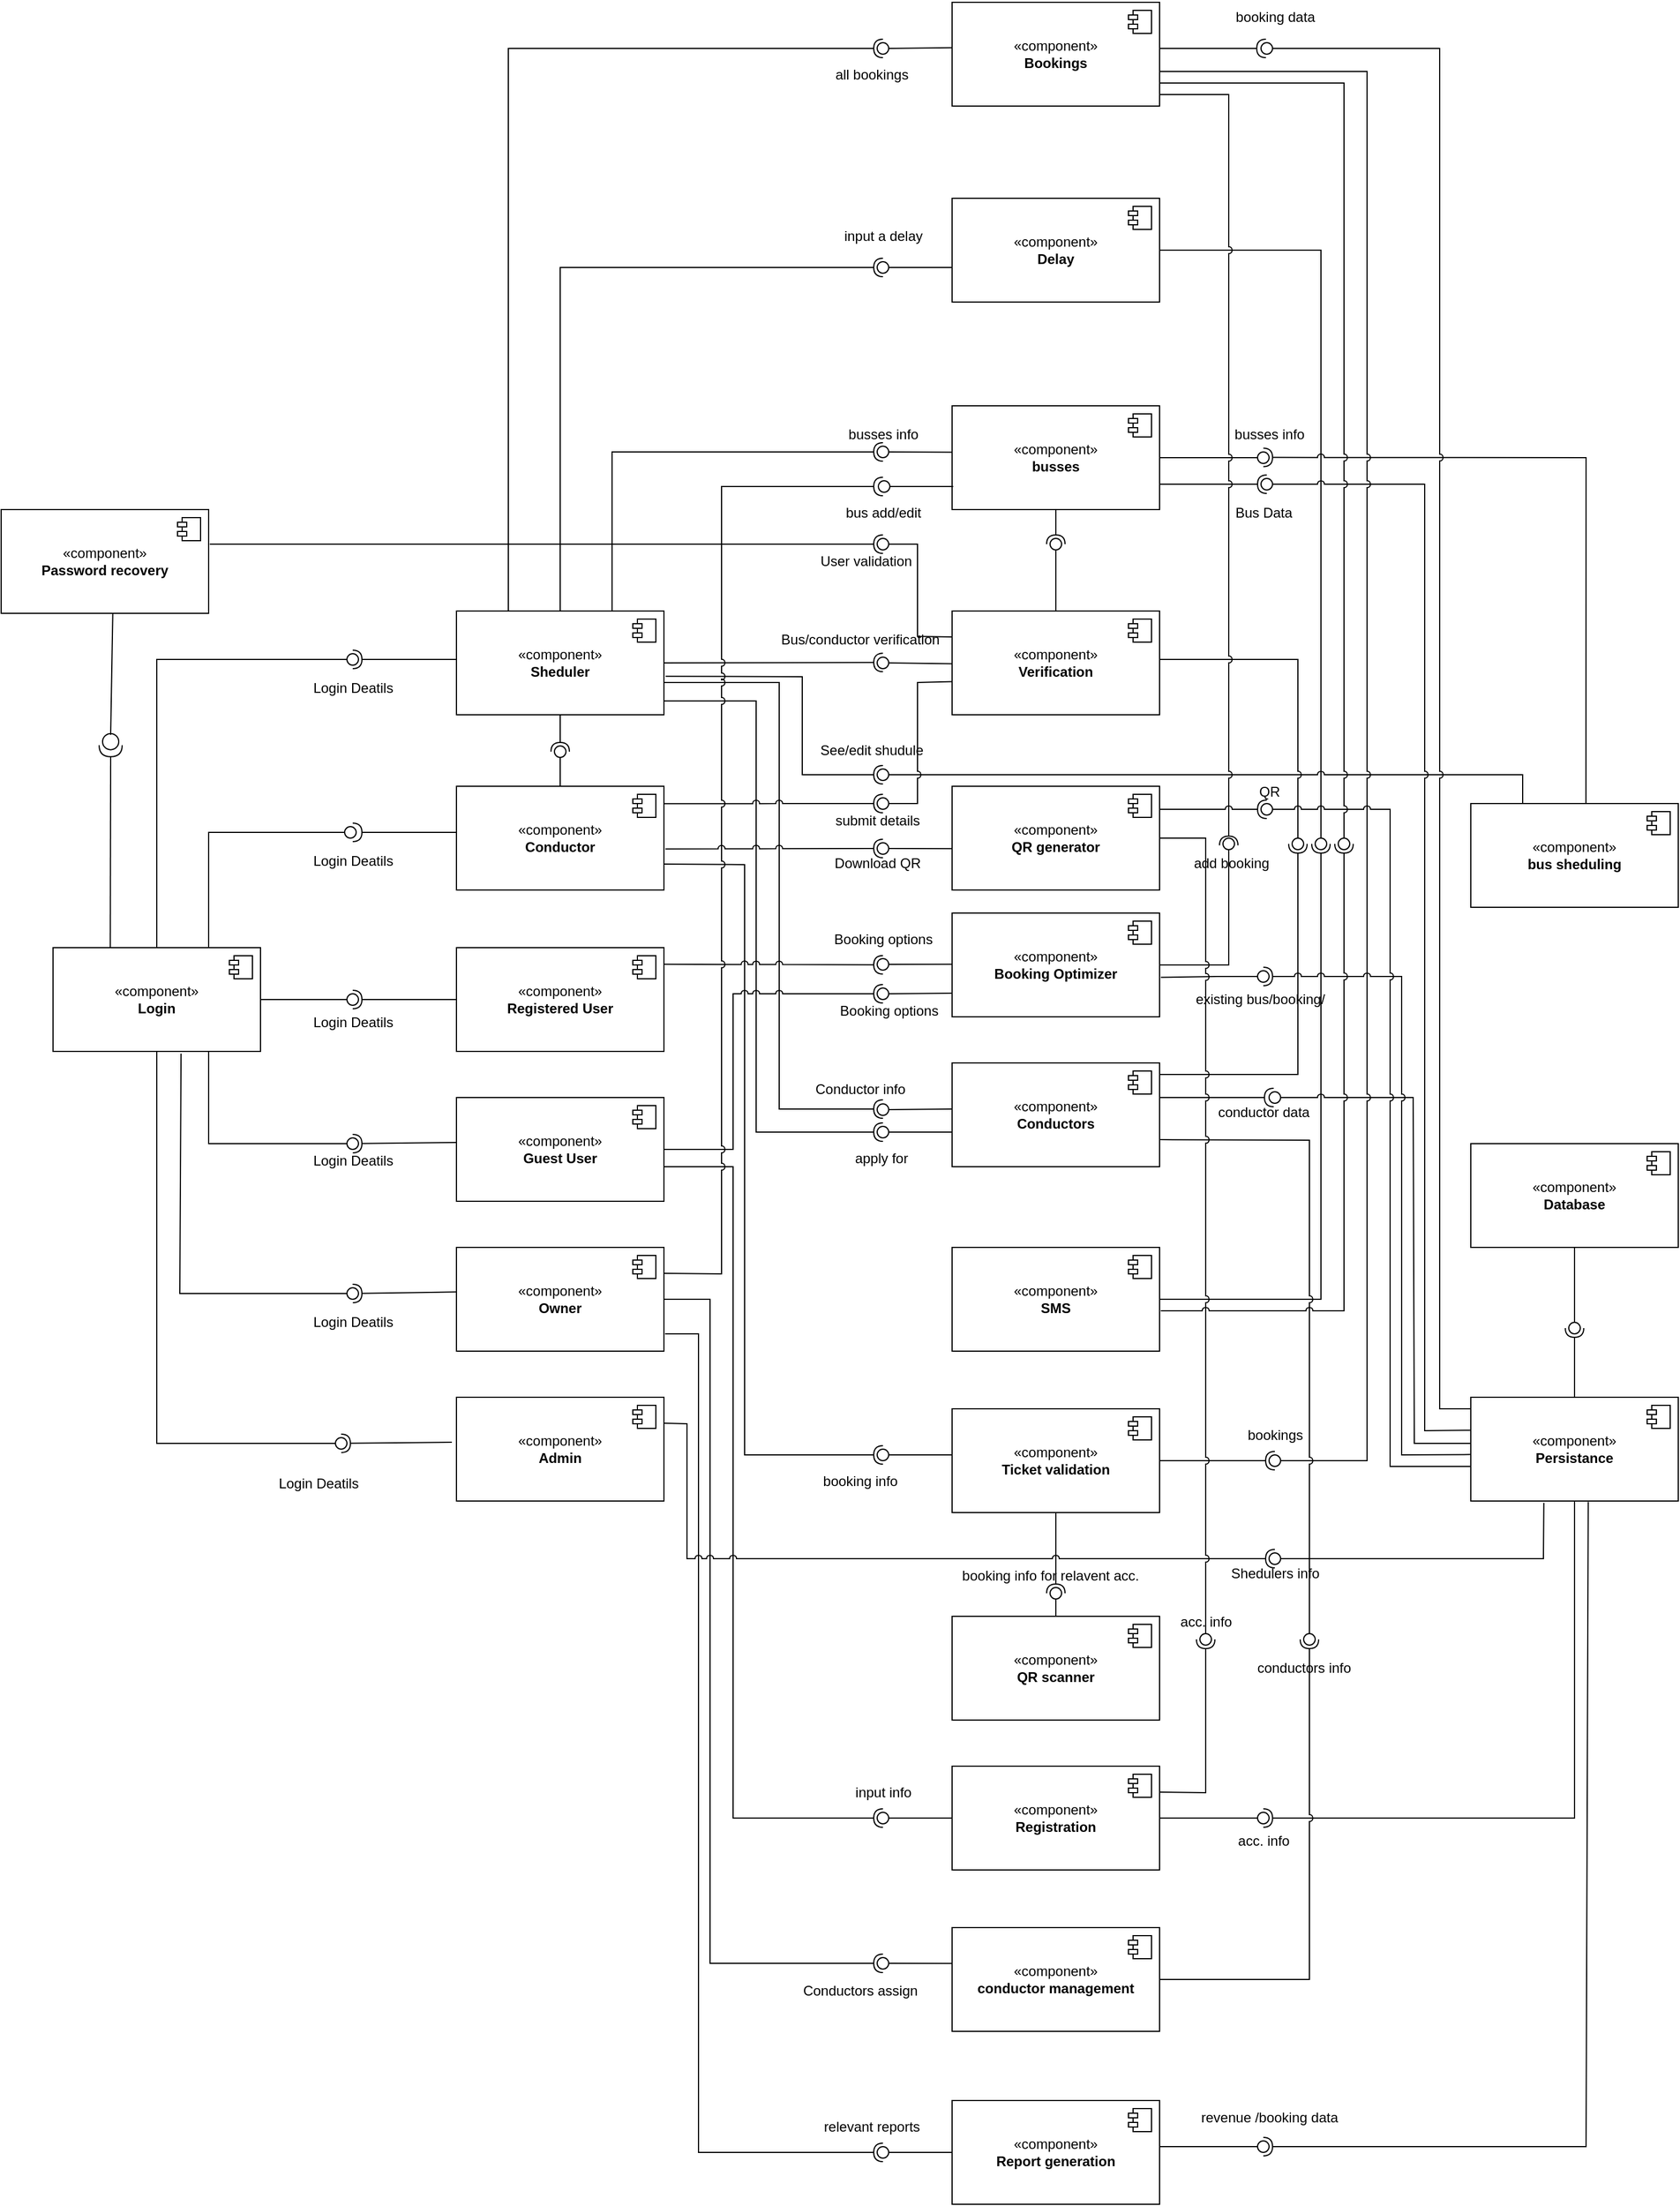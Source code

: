 <mxfile version="21.6.8" type="google">
  <diagram name="Page-1" id="5f0bae14-7c28-e335-631c-24af17079c00">
    <mxGraphModel grid="1" page="1" gridSize="10" guides="1" tooltips="1" connect="1" arrows="1" fold="1" pageScale="1" pageWidth="1100" pageHeight="850" background="none" math="0" shadow="0">
      <root>
        <mxCell id="0" />
        <mxCell id="1" parent="0" />
        <mxCell id="VNN5IsyoyI8zjH8ukerN-1" value="«component»&lt;br&gt;&lt;b&gt;Login&lt;/b&gt;" style="html=1;dropTarget=0;whiteSpace=wrap;" vertex="1" parent="1">
          <mxGeometry x="380" y="460" width="180" height="90" as="geometry" />
        </mxCell>
        <mxCell id="VNN5IsyoyI8zjH8ukerN-2" value="" style="shape=module;jettyWidth=8;jettyHeight=4;" vertex="1" parent="VNN5IsyoyI8zjH8ukerN-1">
          <mxGeometry x="1" width="20" height="20" relative="1" as="geometry">
            <mxPoint x="-27" y="7" as="offset" />
          </mxGeometry>
        </mxCell>
        <mxCell id="VNN5IsyoyI8zjH8ukerN-6" value="" style="rounded=0;orthogonalLoop=1;jettySize=auto;html=1;endArrow=halfCircle;endFill=0;endSize=6;strokeWidth=1;sketch=0;exitX=0;exitY=0.5;exitDx=0;exitDy=0;" edge="1" parent="1" source="VNN5IsyoyI8zjH8ukerN-9">
          <mxGeometry relative="1" as="geometry">
            <mxPoint x="710" y="440" as="sourcePoint" />
            <mxPoint x="640" y="505" as="targetPoint" />
          </mxGeometry>
        </mxCell>
        <mxCell id="VNN5IsyoyI8zjH8ukerN-7" value="" style="rounded=0;orthogonalLoop=1;jettySize=auto;html=1;endArrow=oval;endFill=0;sketch=0;sourcePerimeterSpacing=0;targetPerimeterSpacing=0;endSize=10;exitX=1;exitY=0.5;exitDx=0;exitDy=0;" edge="1" parent="1" source="VNN5IsyoyI8zjH8ukerN-1">
          <mxGeometry relative="1" as="geometry">
            <mxPoint x="630" y="385" as="sourcePoint" />
            <mxPoint x="640" y="505" as="targetPoint" />
          </mxGeometry>
        </mxCell>
        <mxCell id="VNN5IsyoyI8zjH8ukerN-8" value="" style="ellipse;whiteSpace=wrap;html=1;align=center;aspect=fixed;fillColor=none;strokeColor=none;resizable=0;perimeter=centerPerimeter;rotatable=0;allowArrows=0;points=[];outlineConnect=1;" vertex="1" parent="1">
          <mxGeometry x="645" y="380" width="10" height="10" as="geometry" />
        </mxCell>
        <mxCell id="VNN5IsyoyI8zjH8ukerN-9" value="«component»&lt;br&gt;&lt;b&gt;Registered User&lt;/b&gt;" style="html=1;dropTarget=0;whiteSpace=wrap;" vertex="1" parent="1">
          <mxGeometry x="730" y="460" width="180" height="90" as="geometry" />
        </mxCell>
        <mxCell id="VNN5IsyoyI8zjH8ukerN-10" value="" style="shape=module;jettyWidth=8;jettyHeight=4;" vertex="1" parent="VNN5IsyoyI8zjH8ukerN-9">
          <mxGeometry x="1" width="20" height="20" relative="1" as="geometry">
            <mxPoint x="-27" y="7" as="offset" />
          </mxGeometry>
        </mxCell>
        <mxCell id="VNN5IsyoyI8zjH8ukerN-11" value="" style="rounded=0;orthogonalLoop=1;jettySize=auto;html=1;endArrow=oval;endFill=0;sketch=0;sourcePerimeterSpacing=0;targetPerimeterSpacing=0;endSize=10;exitX=0.75;exitY=0;exitDx=0;exitDy=0;" edge="1" parent="1" source="VNN5IsyoyI8zjH8ukerN-1">
          <mxGeometry relative="1" as="geometry">
            <mxPoint x="570" y="515" as="sourcePoint" />
            <mxPoint x="638" y="360" as="targetPoint" />
            <Array as="points">
              <mxPoint x="515" y="360" />
            </Array>
          </mxGeometry>
        </mxCell>
        <mxCell id="VNN5IsyoyI8zjH8ukerN-12" value="«component»&lt;br&gt;&lt;b&gt;Conductor&lt;/b&gt;" style="html=1;dropTarget=0;whiteSpace=wrap;" vertex="1" parent="1">
          <mxGeometry x="730" y="320" width="180" height="90" as="geometry" />
        </mxCell>
        <mxCell id="VNN5IsyoyI8zjH8ukerN-13" value="" style="shape=module;jettyWidth=8;jettyHeight=4;" vertex="1" parent="VNN5IsyoyI8zjH8ukerN-12">
          <mxGeometry x="1" width="20" height="20" relative="1" as="geometry">
            <mxPoint x="-27" y="7" as="offset" />
          </mxGeometry>
        </mxCell>
        <mxCell id="VNN5IsyoyI8zjH8ukerN-14" value="" style="rounded=0;orthogonalLoop=1;jettySize=auto;html=1;endArrow=halfCircle;endFill=0;endSize=6;strokeWidth=1;sketch=0;exitX=0;exitY=0.444;exitDx=0;exitDy=0;exitPerimeter=0;" edge="1" parent="1" source="VNN5IsyoyI8zjH8ukerN-12">
          <mxGeometry relative="1" as="geometry">
            <mxPoint x="730" y="365" as="sourcePoint" />
            <mxPoint x="640" y="360" as="targetPoint" />
          </mxGeometry>
        </mxCell>
        <mxCell id="VNN5IsyoyI8zjH8ukerN-15" value="" style="rounded=0;orthogonalLoop=1;jettySize=auto;html=1;endArrow=oval;endFill=0;sketch=0;sourcePerimeterSpacing=0;targetPerimeterSpacing=0;endSize=10;exitX=0.5;exitY=0;exitDx=0;exitDy=0;" edge="1" parent="1" source="VNN5IsyoyI8zjH8ukerN-1">
          <mxGeometry relative="1" as="geometry">
            <mxPoint x="525" y="470" as="sourcePoint" />
            <mxPoint x="640" y="210" as="targetPoint" />
            <Array as="points">
              <mxPoint x="470" y="210" />
            </Array>
          </mxGeometry>
        </mxCell>
        <mxCell id="VNN5IsyoyI8zjH8ukerN-16" value="" style="ellipse;whiteSpace=wrap;html=1;align=center;aspect=fixed;fillColor=none;strokeColor=none;resizable=0;perimeter=centerPerimeter;rotatable=0;allowArrows=0;points=[];outlineConnect=1;" vertex="1" parent="1">
          <mxGeometry x="645" y="220" width="10" height="10" as="geometry" />
        </mxCell>
        <mxCell id="VNN5IsyoyI8zjH8ukerN-17" value="«component»&lt;br&gt;&lt;b&gt;Sheduler&lt;/b&gt;" style="html=1;dropTarget=0;whiteSpace=wrap;" vertex="1" parent="1">
          <mxGeometry x="730" y="168" width="180" height="90" as="geometry" />
        </mxCell>
        <mxCell id="VNN5IsyoyI8zjH8ukerN-18" value="" style="shape=module;jettyWidth=8;jettyHeight=4;" vertex="1" parent="VNN5IsyoyI8zjH8ukerN-17">
          <mxGeometry x="1" width="20" height="20" relative="1" as="geometry">
            <mxPoint x="-27" y="7" as="offset" />
          </mxGeometry>
        </mxCell>
        <mxCell id="VNN5IsyoyI8zjH8ukerN-20" value="«component»&lt;br&gt;&lt;b&gt;Guest User&lt;/b&gt;" style="html=1;dropTarget=0;whiteSpace=wrap;" vertex="1" parent="1">
          <mxGeometry x="730" y="590" width="180" height="90" as="geometry" />
        </mxCell>
        <mxCell id="VNN5IsyoyI8zjH8ukerN-21" value="" style="shape=module;jettyWidth=8;jettyHeight=4;" vertex="1" parent="VNN5IsyoyI8zjH8ukerN-20">
          <mxGeometry x="1" width="20" height="20" relative="1" as="geometry">
            <mxPoint x="-27" y="7" as="offset" />
          </mxGeometry>
        </mxCell>
        <mxCell id="VNN5IsyoyI8zjH8ukerN-26" value="" style="rounded=0;orthogonalLoop=1;jettySize=auto;html=1;endArrow=oval;endFill=0;sketch=0;sourcePerimeterSpacing=0;targetPerimeterSpacing=0;endSize=10;exitX=0.75;exitY=1;exitDx=0;exitDy=0;" edge="1" parent="1" source="VNN5IsyoyI8zjH8ukerN-1">
          <mxGeometry relative="1" as="geometry">
            <mxPoint x="570" y="515" as="sourcePoint" />
            <mxPoint x="640" y="630" as="targetPoint" />
            <Array as="points">
              <mxPoint x="515" y="630" />
            </Array>
          </mxGeometry>
        </mxCell>
        <mxCell id="VNN5IsyoyI8zjH8ukerN-27" value="" style="rounded=0;orthogonalLoop=1;jettySize=auto;html=1;endArrow=halfCircle;endFill=0;endSize=6;strokeWidth=1;sketch=0;exitX=0;exitY=0.433;exitDx=0;exitDy=0;exitPerimeter=0;" edge="1" parent="1" source="VNN5IsyoyI8zjH8ukerN-20">
          <mxGeometry relative="1" as="geometry">
            <mxPoint x="740" y="515" as="sourcePoint" />
            <mxPoint x="640" y="630" as="targetPoint" />
          </mxGeometry>
        </mxCell>
        <mxCell id="VNN5IsyoyI8zjH8ukerN-28" value="«component»&lt;br&gt;&lt;b&gt;Admin&lt;/b&gt;" style="html=1;dropTarget=0;whiteSpace=wrap;" vertex="1" parent="1">
          <mxGeometry x="730" y="850" width="180" height="90" as="geometry" />
        </mxCell>
        <mxCell id="VNN5IsyoyI8zjH8ukerN-29" value="" style="shape=module;jettyWidth=8;jettyHeight=4;" vertex="1" parent="VNN5IsyoyI8zjH8ukerN-28">
          <mxGeometry x="1" width="20" height="20" relative="1" as="geometry">
            <mxPoint x="-27" y="7" as="offset" />
          </mxGeometry>
        </mxCell>
        <mxCell id="VNN5IsyoyI8zjH8ukerN-30" value="" style="rounded=0;orthogonalLoop=1;jettySize=auto;html=1;endArrow=halfCircle;endFill=0;endSize=6;strokeWidth=1;sketch=0;exitX=-0.022;exitY=0.433;exitDx=0;exitDy=0;exitPerimeter=0;" edge="1" parent="1" source="VNN5IsyoyI8zjH8ukerN-28">
          <mxGeometry relative="1" as="geometry">
            <mxPoint x="740" y="639" as="sourcePoint" />
            <mxPoint x="630" y="890" as="targetPoint" />
          </mxGeometry>
        </mxCell>
        <mxCell id="VNN5IsyoyI8zjH8ukerN-31" value="" style="rounded=0;orthogonalLoop=1;jettySize=auto;html=1;endArrow=oval;endFill=0;sketch=0;sourcePerimeterSpacing=0;targetPerimeterSpacing=0;endSize=10;exitX=0.5;exitY=1;exitDx=0;exitDy=0;" edge="1" parent="1" source="VNN5IsyoyI8zjH8ukerN-1">
          <mxGeometry relative="1" as="geometry">
            <mxPoint x="525" y="560" as="sourcePoint" />
            <mxPoint x="630" y="890" as="targetPoint" />
            <Array as="points">
              <mxPoint x="470" y="890" />
            </Array>
          </mxGeometry>
        </mxCell>
        <mxCell id="VNN5IsyoyI8zjH8ukerN-32" value="Login Deatils" style="text;html=1;align=center;verticalAlign=middle;resizable=0;points=[];autosize=1;strokeColor=none;fillColor=none;" vertex="1" parent="1">
          <mxGeometry x="595" y="220" width="90" height="30" as="geometry" />
        </mxCell>
        <mxCell id="VNN5IsyoyI8zjH8ukerN-34" value="Login Deatils" style="text;html=1;align=center;verticalAlign=middle;resizable=0;points=[];autosize=1;strokeColor=none;fillColor=none;" vertex="1" parent="1">
          <mxGeometry x="595" y="510" width="90" height="30" as="geometry" />
        </mxCell>
        <mxCell id="VNN5IsyoyI8zjH8ukerN-35" value="Login Deatils" style="text;html=1;align=center;verticalAlign=middle;resizable=0;points=[];autosize=1;strokeColor=none;fillColor=none;" vertex="1" parent="1">
          <mxGeometry x="595" y="630" width="90" height="30" as="geometry" />
        </mxCell>
        <mxCell id="VNN5IsyoyI8zjH8ukerN-36" value="Login Deatils" style="text;html=1;align=center;verticalAlign=middle;resizable=0;points=[];autosize=1;strokeColor=none;fillColor=none;" vertex="1" parent="1">
          <mxGeometry x="565" y="910" width="90" height="30" as="geometry" />
        </mxCell>
        <mxCell id="VNN5IsyoyI8zjH8ukerN-37" value="" style="rounded=0;orthogonalLoop=1;jettySize=auto;html=1;endArrow=halfCircle;endFill=0;endSize=6;strokeWidth=1;sketch=0;" edge="1" parent="1">
          <mxGeometry relative="1" as="geometry">
            <mxPoint x="730" y="210" as="sourcePoint" />
            <mxPoint x="640" y="210" as="targetPoint" />
          </mxGeometry>
        </mxCell>
        <mxCell id="VNN5IsyoyI8zjH8ukerN-38" value="Login Deatils" style="text;html=1;align=center;verticalAlign=middle;resizable=0;points=[];autosize=1;strokeColor=none;fillColor=none;" vertex="1" parent="1">
          <mxGeometry x="595" y="370" width="90" height="30" as="geometry" />
        </mxCell>
        <mxCell id="VNN5IsyoyI8zjH8ukerN-41" value="«component»&lt;br&gt;&lt;b&gt;Password recovery&lt;/b&gt;" style="html=1;dropTarget=0;whiteSpace=wrap;" vertex="1" parent="1">
          <mxGeometry x="335" y="80" width="180" height="90" as="geometry" />
        </mxCell>
        <mxCell id="VNN5IsyoyI8zjH8ukerN-42" value="" style="shape=module;jettyWidth=8;jettyHeight=4;" vertex="1" parent="VNN5IsyoyI8zjH8ukerN-41">
          <mxGeometry x="1" width="20" height="20" relative="1" as="geometry">
            <mxPoint x="-27" y="7" as="offset" />
          </mxGeometry>
        </mxCell>
        <mxCell id="VNN5IsyoyI8zjH8ukerN-49" value="" style="shape=providedRequiredInterface;html=1;verticalLabelPosition=bottom;sketch=0;direction=south;" vertex="1" parent="1">
          <mxGeometry x="420" y="274.34" width="20" height="20" as="geometry" />
        </mxCell>
        <mxCell id="VNN5IsyoyI8zjH8ukerN-53" value="" style="endArrow=none;html=1;rounded=0;entryX=0.538;entryY=0.989;entryDx=0;entryDy=0;entryPerimeter=0;exitX=0;exitY=0.5;exitDx=0;exitDy=0;exitPerimeter=0;" edge="1" parent="1">
          <mxGeometry width="50" height="50" relative="1" as="geometry">
            <mxPoint x="430" y="275.34" as="sourcePoint" />
            <mxPoint x="431.84" y="170.01" as="targetPoint" />
            <Array as="points">
              <mxPoint x="430" y="275" />
            </Array>
          </mxGeometry>
        </mxCell>
        <mxCell id="VNN5IsyoyI8zjH8ukerN-54" value="" style="endArrow=none;html=1;rounded=0;entryX=1;entryY=0.5;entryDx=0;entryDy=0;entryPerimeter=0;exitX=0.276;exitY=-0.002;exitDx=0;exitDy=0;exitPerimeter=0;" edge="1" parent="1" source="VNN5IsyoyI8zjH8ukerN-1" target="VNN5IsyoyI8zjH8ukerN-49">
          <mxGeometry width="50" height="50" relative="1" as="geometry">
            <mxPoint x="430" y="450" as="sourcePoint" />
            <mxPoint x="430" y="280" as="targetPoint" />
          </mxGeometry>
        </mxCell>
        <mxCell id="yZAO2Q9PIL2GcM7bfzU0-3" value="«component»&lt;br&gt;&lt;b&gt;Verification&lt;/b&gt;" style="html=1;dropTarget=0;whiteSpace=wrap;" vertex="1" parent="1">
          <mxGeometry x="1160" y="168" width="180" height="90" as="geometry" />
        </mxCell>
        <mxCell id="yZAO2Q9PIL2GcM7bfzU0-4" value="" style="shape=module;jettyWidth=8;jettyHeight=4;" vertex="1" parent="yZAO2Q9PIL2GcM7bfzU0-3">
          <mxGeometry x="1" width="20" height="20" relative="1" as="geometry">
            <mxPoint x="-27" y="7" as="offset" />
          </mxGeometry>
        </mxCell>
        <mxCell id="yZAO2Q9PIL2GcM7bfzU0-5" value="«component»&lt;br&gt;&lt;b&gt;busses&lt;/b&gt;" style="html=1;dropTarget=0;whiteSpace=wrap;" vertex="1" parent="1">
          <mxGeometry x="1160" y="-10" width="180" height="90" as="geometry" />
        </mxCell>
        <mxCell id="yZAO2Q9PIL2GcM7bfzU0-6" value="" style="shape=module;jettyWidth=8;jettyHeight=4;" vertex="1" parent="yZAO2Q9PIL2GcM7bfzU0-5">
          <mxGeometry x="1" width="20" height="20" relative="1" as="geometry">
            <mxPoint x="-27" y="7" as="offset" />
          </mxGeometry>
        </mxCell>
        <mxCell id="yZAO2Q9PIL2GcM7bfzU0-11" value="«component»&lt;br&gt;&lt;b&gt;Delay&lt;/b&gt;" style="html=1;dropTarget=0;whiteSpace=wrap;" vertex="1" parent="1">
          <mxGeometry x="1160" y="-190" width="180" height="90" as="geometry" />
        </mxCell>
        <mxCell id="yZAO2Q9PIL2GcM7bfzU0-12" value="" style="shape=module;jettyWidth=8;jettyHeight=4;" vertex="1" parent="yZAO2Q9PIL2GcM7bfzU0-11">
          <mxGeometry x="1" width="20" height="20" relative="1" as="geometry">
            <mxPoint x="-27" y="7" as="offset" />
          </mxGeometry>
        </mxCell>
        <mxCell id="yZAO2Q9PIL2GcM7bfzU0-13" value="«component»&lt;br&gt;&lt;b&gt;SMS&lt;/b&gt;" style="html=1;dropTarget=0;whiteSpace=wrap;" vertex="1" parent="1">
          <mxGeometry x="1160" y="720" width="180" height="90" as="geometry" />
        </mxCell>
        <mxCell id="yZAO2Q9PIL2GcM7bfzU0-14" value="" style="shape=module;jettyWidth=8;jettyHeight=4;" vertex="1" parent="yZAO2Q9PIL2GcM7bfzU0-13">
          <mxGeometry x="1" width="20" height="20" relative="1" as="geometry">
            <mxPoint x="-27" y="7" as="offset" />
          </mxGeometry>
        </mxCell>
        <mxCell id="yZAO2Q9PIL2GcM7bfzU0-15" value="«component»&lt;br&gt;&lt;b&gt;Bookings&lt;/b&gt;" style="html=1;dropTarget=0;whiteSpace=wrap;" vertex="1" parent="1">
          <mxGeometry x="1160" y="-360" width="180" height="90" as="geometry" />
        </mxCell>
        <mxCell id="yZAO2Q9PIL2GcM7bfzU0-16" value="" style="shape=module;jettyWidth=8;jettyHeight=4;" vertex="1" parent="yZAO2Q9PIL2GcM7bfzU0-15">
          <mxGeometry x="1" width="20" height="20" relative="1" as="geometry">
            <mxPoint x="-27" y="7" as="offset" />
          </mxGeometry>
        </mxCell>
        <mxCell id="yZAO2Q9PIL2GcM7bfzU0-20" value="" style="rounded=0;orthogonalLoop=1;jettySize=auto;html=1;endArrow=halfCircle;endFill=0;endSize=6;strokeWidth=1;sketch=0;exitX=0.5;exitY=0;exitDx=0;exitDy=0;" edge="1" parent="1" source="VNN5IsyoyI8zjH8ukerN-17">
          <mxGeometry relative="1" as="geometry">
            <mxPoint x="890" y="240" as="sourcePoint" />
            <mxPoint x="1100" y="-130" as="targetPoint" />
            <Array as="points">
              <mxPoint x="820" y="-130" />
            </Array>
          </mxGeometry>
        </mxCell>
        <mxCell id="yZAO2Q9PIL2GcM7bfzU0-21" value="" style="rounded=0;orthogonalLoop=1;jettySize=auto;html=1;endArrow=halfCircle;endFill=0;endSize=6;strokeWidth=1;sketch=0;exitX=0.75;exitY=0;exitDx=0;exitDy=0;" edge="1" parent="1" source="VNN5IsyoyI8zjH8ukerN-17">
          <mxGeometry relative="1" as="geometry">
            <mxPoint x="890" y="240" as="sourcePoint" />
            <mxPoint x="1100" y="30" as="targetPoint" />
            <Array as="points">
              <mxPoint x="865" y="30" />
            </Array>
          </mxGeometry>
        </mxCell>
        <mxCell id="yZAO2Q9PIL2GcM7bfzU0-22" value="" style="rounded=0;orthogonalLoop=1;jettySize=auto;html=1;endArrow=halfCircle;endFill=0;endSize=6;strokeWidth=1;sketch=0;exitX=1;exitY=0.5;exitDx=0;exitDy=0;" edge="1" parent="1" source="VNN5IsyoyI8zjH8ukerN-17">
          <mxGeometry relative="1" as="geometry">
            <mxPoint x="1040" y="212.66" as="sourcePoint" />
            <mxPoint x="1100" y="212.66" as="targetPoint" />
          </mxGeometry>
        </mxCell>
        <mxCell id="yZAO2Q9PIL2GcM7bfzU0-24" value="" style="rounded=0;orthogonalLoop=1;jettySize=auto;html=1;endArrow=halfCircle;endFill=0;endSize=6;strokeWidth=1;sketch=0;exitX=0.5;exitY=1;exitDx=0;exitDy=0;" edge="1" parent="1" source="VNN5IsyoyI8zjH8ukerN-17">
          <mxGeometry relative="1" as="geometry">
            <mxPoint x="920" y="223" as="sourcePoint" />
            <mxPoint x="820" y="290" as="targetPoint" />
            <Array as="points">
              <mxPoint x="820" y="280" />
            </Array>
          </mxGeometry>
        </mxCell>
        <mxCell id="yZAO2Q9PIL2GcM7bfzU0-25" value="" style="rounded=0;orthogonalLoop=1;jettySize=auto;html=1;endArrow=halfCircle;endFill=0;endSize=6;strokeWidth=1;sketch=0;" edge="1" parent="1">
          <mxGeometry relative="1" as="geometry">
            <mxPoint x="910" y="230" as="sourcePoint" />
            <mxPoint x="1100" y="600" as="targetPoint" />
            <Array as="points">
              <mxPoint x="1010" y="230" />
              <mxPoint x="1010" y="600" />
            </Array>
          </mxGeometry>
        </mxCell>
        <mxCell id="yZAO2Q9PIL2GcM7bfzU0-32" value="" style="rounded=0;orthogonalLoop=1;jettySize=auto;html=1;endArrow=halfCircle;endFill=0;endSize=6;strokeWidth=1;sketch=0;exitX=0.25;exitY=0;exitDx=0;exitDy=0;" edge="1" parent="1" source="VNN5IsyoyI8zjH8ukerN-17">
          <mxGeometry relative="1" as="geometry">
            <mxPoint x="830" y="178" as="sourcePoint" />
            <mxPoint x="1100" y="-320" as="targetPoint" />
            <Array as="points">
              <mxPoint x="775" y="-320" />
            </Array>
          </mxGeometry>
        </mxCell>
        <mxCell id="yZAO2Q9PIL2GcM7bfzU0-33" value="" style="rounded=0;orthogonalLoop=1;jettySize=auto;html=1;endArrow=oval;endFill=0;sketch=0;sourcePerimeterSpacing=0;targetPerimeterSpacing=0;endSize=10;exitX=-0.001;exitY=0.437;exitDx=0;exitDy=0;exitPerimeter=0;" edge="1" parent="1" source="yZAO2Q9PIL2GcM7bfzU0-15">
          <mxGeometry relative="1" as="geometry">
            <mxPoint x="570" y="515" as="sourcePoint" />
            <mxPoint x="1100" y="-320" as="targetPoint" />
          </mxGeometry>
        </mxCell>
        <mxCell id="yZAO2Q9PIL2GcM7bfzU0-34" value="" style="rounded=0;orthogonalLoop=1;jettySize=auto;html=1;endArrow=oval;endFill=0;sketch=0;sourcePerimeterSpacing=0;targetPerimeterSpacing=0;endSize=10;" edge="1" parent="1">
          <mxGeometry relative="1" as="geometry">
            <mxPoint x="1160" y="-130" as="sourcePoint" />
            <mxPoint x="1100" y="-130" as="targetPoint" />
          </mxGeometry>
        </mxCell>
        <mxCell id="yZAO2Q9PIL2GcM7bfzU0-35" value="" style="rounded=0;orthogonalLoop=1;jettySize=auto;html=1;endArrow=oval;endFill=0;sketch=0;sourcePerimeterSpacing=0;targetPerimeterSpacing=0;endSize=10;exitX=-0.001;exitY=0.447;exitDx=0;exitDy=0;exitPerimeter=0;" edge="1" parent="1" source="yZAO2Q9PIL2GcM7bfzU0-5">
          <mxGeometry relative="1" as="geometry">
            <mxPoint x="1170" y="-120" as="sourcePoint" />
            <mxPoint x="1100" y="30" as="targetPoint" />
          </mxGeometry>
        </mxCell>
        <mxCell id="yZAO2Q9PIL2GcM7bfzU0-36" value="" style="rounded=0;orthogonalLoop=1;jettySize=auto;html=1;endArrow=oval;endFill=0;sketch=0;sourcePerimeterSpacing=0;targetPerimeterSpacing=0;endSize=10;exitX=0.001;exitY=0.508;exitDx=0;exitDy=0;exitPerimeter=0;" edge="1" parent="1" source="yZAO2Q9PIL2GcM7bfzU0-3">
          <mxGeometry relative="1" as="geometry">
            <mxPoint x="1160" y="214.5" as="sourcePoint" />
            <mxPoint x="1100" y="213" as="targetPoint" />
          </mxGeometry>
        </mxCell>
        <mxCell id="yZAO2Q9PIL2GcM7bfzU0-37" value="" style="rounded=0;orthogonalLoop=1;jettySize=auto;html=1;endArrow=oval;endFill=0;sketch=0;sourcePerimeterSpacing=0;targetPerimeterSpacing=0;endSize=10;exitX=0.5;exitY=0;exitDx=0;exitDy=0;" edge="1" parent="1" source="VNN5IsyoyI8zjH8ukerN-12">
          <mxGeometry relative="1" as="geometry">
            <mxPoint x="1157.12" y="389.06" as="sourcePoint" />
            <mxPoint x="820" y="290" as="targetPoint" />
            <Array as="points" />
          </mxGeometry>
        </mxCell>
        <mxCell id="yZAO2Q9PIL2GcM7bfzU0-40" value="" style="rounded=0;orthogonalLoop=1;jettySize=auto;html=1;endArrow=oval;endFill=0;sketch=0;sourcePerimeterSpacing=0;targetPerimeterSpacing=0;endSize=10;exitX=0;exitY=0.667;exitDx=0;exitDy=0;exitPerimeter=0;" edge="1" parent="1">
          <mxGeometry relative="1" as="geometry">
            <mxPoint x="1160" y="600.03" as="sourcePoint" />
            <mxPoint x="1100" y="600.5" as="targetPoint" />
          </mxGeometry>
        </mxCell>
        <mxCell id="yZAO2Q9PIL2GcM7bfzU0-43" value="" style="rounded=0;orthogonalLoop=1;jettySize=auto;html=1;endArrow=oval;endFill=0;sketch=0;sourcePerimeterSpacing=0;targetPerimeterSpacing=0;endSize=10;exitX=1;exitY=0.5;exitDx=0;exitDy=0;jumpStyle=arc;" edge="1" parent="1" source="yZAO2Q9PIL2GcM7bfzU0-11">
          <mxGeometry relative="1" as="geometry">
            <mxPoint x="1170" y="610" as="sourcePoint" />
            <mxPoint x="1480" y="370" as="targetPoint" />
            <Array as="points">
              <mxPoint x="1480" y="-145" />
            </Array>
          </mxGeometry>
        </mxCell>
        <mxCell id="yZAO2Q9PIL2GcM7bfzU0-50" value="«component»&lt;br&gt;&lt;b&gt;bus sheduling&lt;/b&gt;" style="html=1;dropTarget=0;whiteSpace=wrap;" vertex="1" parent="1">
          <mxGeometry x="1610" y="335" width="180" height="90" as="geometry" />
        </mxCell>
        <mxCell id="yZAO2Q9PIL2GcM7bfzU0-51" value="" style="shape=module;jettyWidth=8;jettyHeight=4;" vertex="1" parent="yZAO2Q9PIL2GcM7bfzU0-50">
          <mxGeometry x="1" width="20" height="20" relative="1" as="geometry">
            <mxPoint x="-27" y="7" as="offset" />
          </mxGeometry>
        </mxCell>
        <mxCell id="yZAO2Q9PIL2GcM7bfzU0-52" value="" style="rounded=0;orthogonalLoop=1;jettySize=auto;html=1;endArrow=oval;endFill=0;sketch=0;sourcePerimeterSpacing=0;targetPerimeterSpacing=0;endSize=10;exitX=1;exitY=0.5;exitDx=0;exitDy=0;" edge="1" parent="1" source="yZAO2Q9PIL2GcM7bfzU0-5">
          <mxGeometry relative="1" as="geometry">
            <mxPoint x="1170" y="40" as="sourcePoint" />
            <mxPoint x="1430" y="35" as="targetPoint" />
          </mxGeometry>
        </mxCell>
        <mxCell id="yZAO2Q9PIL2GcM7bfzU0-55" value="" style="ellipse;whiteSpace=wrap;html=1;align=center;aspect=fixed;fillColor=none;strokeColor=none;resizable=0;perimeter=centerPerimeter;rotatable=0;allowArrows=0;points=[];outlineConnect=1;" vertex="1" parent="1">
          <mxGeometry x="1390.36" y="274.34" width="10" height="10" as="geometry" />
        </mxCell>
        <mxCell id="yZAO2Q9PIL2GcM7bfzU0-44" value="" style="rounded=0;orthogonalLoop=1;jettySize=auto;html=1;endArrow=halfCircle;endFill=0;endSize=6;strokeWidth=1;sketch=0;exitX=1;exitY=0.5;exitDx=0;exitDy=0;jumpStyle=arc;jumpSize=6;" edge="1" parent="1" source="yZAO2Q9PIL2GcM7bfzU0-13">
          <mxGeometry relative="1" as="geometry">
            <mxPoint x="920.0" y="222.95" as="sourcePoint" />
            <mxPoint x="1480" y="370" as="targetPoint" />
            <Array as="points">
              <mxPoint x="1480" y="765" />
            </Array>
          </mxGeometry>
        </mxCell>
        <mxCell id="yZAO2Q9PIL2GcM7bfzU0-58" value="" style="rounded=0;orthogonalLoop=1;jettySize=auto;html=1;endArrow=halfCircle;endFill=0;endSize=6;strokeWidth=1;sketch=0;fontSize=12;jumpStyle=arc;exitX=0.555;exitY=0.001;exitDx=0;exitDy=0;exitPerimeter=0;" edge="1" parent="1" source="yZAO2Q9PIL2GcM7bfzU0-50">
          <mxGeometry relative="1" as="geometry">
            <mxPoint x="1709.9" y="336.17" as="sourcePoint" />
            <mxPoint x="1430" y="34.78" as="targetPoint" />
            <Array as="points">
              <mxPoint x="1710" y="35" />
            </Array>
          </mxGeometry>
        </mxCell>
        <mxCell id="yZAO2Q9PIL2GcM7bfzU0-63" value="" style="rounded=0;orthogonalLoop=1;jettySize=auto;html=1;endArrow=halfCircle;endFill=0;endSize=6;strokeWidth=1;sketch=0;exitX=1.008;exitY=0.629;exitDx=0;exitDy=0;exitPerimeter=0;" edge="1" parent="1" source="VNN5IsyoyI8zjH8ukerN-17">
          <mxGeometry relative="1" as="geometry">
            <mxPoint x="920" y="246" as="sourcePoint" />
            <mxPoint x="1100" y="310" as="targetPoint" />
            <Array as="points">
              <mxPoint x="1030" y="225" />
              <mxPoint x="1030" y="310" />
            </Array>
          </mxGeometry>
        </mxCell>
        <mxCell id="yZAO2Q9PIL2GcM7bfzU0-65" value="" style="rounded=0;orthogonalLoop=1;jettySize=auto;html=1;endArrow=oval;endFill=0;sketch=0;sourcePerimeterSpacing=0;targetPerimeterSpacing=0;endSize=10;exitX=0.25;exitY=0;exitDx=0;exitDy=0;jumpStyle=arc;" edge="1" parent="1" source="yZAO2Q9PIL2GcM7bfzU0-50">
          <mxGeometry relative="1" as="geometry">
            <mxPoint x="1710" y="80" as="sourcePoint" />
            <mxPoint x="1100" y="310" as="targetPoint" />
            <Array as="points">
              <mxPoint x="1655" y="310" />
            </Array>
          </mxGeometry>
        </mxCell>
        <mxCell id="dIC6hFr3uILoWe_exuPJ-1" value="«component»&lt;br&gt;&lt;b&gt;Owner&lt;/b&gt;" style="html=1;dropTarget=0;whiteSpace=wrap;" vertex="1" parent="1">
          <mxGeometry x="730" y="720" width="180" height="90" as="geometry" />
        </mxCell>
        <mxCell id="dIC6hFr3uILoWe_exuPJ-2" value="" style="shape=module;jettyWidth=8;jettyHeight=4;" vertex="1" parent="dIC6hFr3uILoWe_exuPJ-1">
          <mxGeometry x="1" width="20" height="20" relative="1" as="geometry">
            <mxPoint x="-27" y="7" as="offset" />
          </mxGeometry>
        </mxCell>
        <mxCell id="dIC6hFr3uILoWe_exuPJ-3" value="" style="rounded=0;orthogonalLoop=1;jettySize=auto;html=1;endArrow=oval;endFill=0;sketch=0;sourcePerimeterSpacing=0;targetPerimeterSpacing=0;endSize=10;exitX=0.617;exitY=1.021;exitDx=0;exitDy=0;exitPerimeter=0;" edge="1" parent="1" source="VNN5IsyoyI8zjH8ukerN-1">
          <mxGeometry relative="1" as="geometry">
            <mxPoint x="525" y="560" as="sourcePoint" />
            <mxPoint x="640" y="760" as="targetPoint" />
            <Array as="points">
              <mxPoint x="490" y="760" />
            </Array>
          </mxGeometry>
        </mxCell>
        <mxCell id="dIC6hFr3uILoWe_exuPJ-4" value="" style="rounded=0;orthogonalLoop=1;jettySize=auto;html=1;endArrow=halfCircle;endFill=0;endSize=6;strokeWidth=1;sketch=0;exitX=0.001;exitY=0.429;exitDx=0;exitDy=0;exitPerimeter=0;" edge="1" parent="1" source="dIC6hFr3uILoWe_exuPJ-1">
          <mxGeometry relative="1" as="geometry">
            <mxPoint x="740" y="639" as="sourcePoint" />
            <mxPoint x="640" y="760" as="targetPoint" />
          </mxGeometry>
        </mxCell>
        <mxCell id="dIC6hFr3uILoWe_exuPJ-5" value="Login Deatils" style="text;html=1;align=center;verticalAlign=middle;resizable=0;points=[];autosize=1;strokeColor=none;fillColor=none;" vertex="1" parent="1">
          <mxGeometry x="595" y="770" width="90" height="30" as="geometry" />
        </mxCell>
        <mxCell id="dIC6hFr3uILoWe_exuPJ-6" value="«component»&lt;br&gt;&lt;b&gt;Database&lt;/b&gt;" style="html=1;dropTarget=0;whiteSpace=wrap;" vertex="1" parent="1">
          <mxGeometry x="1610" y="630" width="180" height="90" as="geometry" />
        </mxCell>
        <mxCell id="dIC6hFr3uILoWe_exuPJ-7" value="" style="shape=module;jettyWidth=8;jettyHeight=4;" vertex="1" parent="dIC6hFr3uILoWe_exuPJ-6">
          <mxGeometry x="1" width="20" height="20" relative="1" as="geometry">
            <mxPoint x="-27" y="7" as="offset" />
          </mxGeometry>
        </mxCell>
        <mxCell id="dIC6hFr3uILoWe_exuPJ-8" value="«component»&lt;br&gt;&lt;b&gt;Persistance&lt;/b&gt;" style="html=1;dropTarget=0;whiteSpace=wrap;" vertex="1" parent="1">
          <mxGeometry x="1610" y="850" width="180" height="90" as="geometry" />
        </mxCell>
        <mxCell id="dIC6hFr3uILoWe_exuPJ-9" value="" style="shape=module;jettyWidth=8;jettyHeight=4;" vertex="1" parent="dIC6hFr3uILoWe_exuPJ-8">
          <mxGeometry x="1" width="20" height="20" relative="1" as="geometry">
            <mxPoint x="-27" y="7" as="offset" />
          </mxGeometry>
        </mxCell>
        <mxCell id="dIC6hFr3uILoWe_exuPJ-10" value="«component»&lt;br&gt;&lt;b&gt;Conductors&lt;/b&gt;" style="html=1;dropTarget=0;whiteSpace=wrap;" vertex="1" parent="1">
          <mxGeometry x="1160" y="560" width="180" height="90" as="geometry" />
        </mxCell>
        <mxCell id="dIC6hFr3uILoWe_exuPJ-11" value="" style="shape=module;jettyWidth=8;jettyHeight=4;" vertex="1" parent="dIC6hFr3uILoWe_exuPJ-10">
          <mxGeometry x="1" width="20" height="20" relative="1" as="geometry">
            <mxPoint x="-27" y="7" as="offset" />
          </mxGeometry>
        </mxCell>
        <mxCell id="dIC6hFr3uILoWe_exuPJ-12" value="" style="rounded=0;orthogonalLoop=1;jettySize=auto;html=1;endArrow=oval;endFill=0;sketch=0;sourcePerimeterSpacing=0;targetPerimeterSpacing=0;endSize=10;" edge="1" parent="1" source="dIC6hFr3uILoWe_exuPJ-6">
          <mxGeometry relative="1" as="geometry">
            <mxPoint x="1170" y="610.03" as="sourcePoint" />
            <mxPoint x="1700" y="790" as="targetPoint" />
          </mxGeometry>
        </mxCell>
        <mxCell id="dIC6hFr3uILoWe_exuPJ-13" value="" style="rounded=0;orthogonalLoop=1;jettySize=auto;html=1;endArrow=halfCircle;endFill=0;endSize=6;strokeWidth=1;sketch=0;exitX=0.5;exitY=0;exitDx=0;exitDy=0;" edge="1" parent="1" source="dIC6hFr3uILoWe_exuPJ-8">
          <mxGeometry relative="1" as="geometry">
            <mxPoint x="920.0" y="222.95" as="sourcePoint" />
            <mxPoint x="1700" y="790" as="targetPoint" />
          </mxGeometry>
        </mxCell>
        <mxCell id="dIC6hFr3uILoWe_exuPJ-14" value="" style="rounded=0;orthogonalLoop=1;jettySize=auto;html=1;endArrow=oval;endFill=0;sketch=0;sourcePerimeterSpacing=0;targetPerimeterSpacing=0;endSize=10;jumpStyle=arc;" edge="1" parent="1">
          <mxGeometry relative="1" as="geometry">
            <mxPoint x="1610" y="890" as="sourcePoint" />
            <mxPoint x="1440" y="590" as="targetPoint" />
            <Array as="points">
              <mxPoint x="1561" y="890" />
              <mxPoint x="1560" y="590" />
            </Array>
          </mxGeometry>
        </mxCell>
        <mxCell id="dIC6hFr3uILoWe_exuPJ-16" value="" style="rounded=0;orthogonalLoop=1;jettySize=auto;html=1;endArrow=halfCircle;endFill=0;endSize=6;strokeWidth=1;sketch=0;" edge="1" parent="1">
          <mxGeometry relative="1" as="geometry">
            <mxPoint x="1340" y="590" as="sourcePoint" />
            <mxPoint x="1439" y="590" as="targetPoint" />
          </mxGeometry>
        </mxCell>
        <mxCell id="dIC6hFr3uILoWe_exuPJ-17" value="" style="rounded=0;orthogonalLoop=1;jettySize=auto;html=1;endArrow=halfCircle;endFill=0;endSize=6;strokeWidth=1;sketch=0;exitX=1;exitY=0.756;exitDx=0;exitDy=0;exitPerimeter=0;" edge="1" parent="1" source="yZAO2Q9PIL2GcM7bfzU0-5">
          <mxGeometry relative="1" as="geometry">
            <mxPoint x="1343" y="57.5" as="sourcePoint" />
            <mxPoint x="1433" y="58" as="targetPoint" />
          </mxGeometry>
        </mxCell>
        <mxCell id="dIC6hFr3uILoWe_exuPJ-18" value="" style="rounded=0;orthogonalLoop=1;jettySize=auto;html=1;endArrow=oval;endFill=0;sketch=0;sourcePerimeterSpacing=0;targetPerimeterSpacing=0;endSize=10;jumpStyle=arc;exitX=-0.001;exitY=0.318;exitDx=0;exitDy=0;exitPerimeter=0;" edge="1" parent="1" source="dIC6hFr3uILoWe_exuPJ-8">
          <mxGeometry relative="1" as="geometry">
            <mxPoint x="1610" y="870" as="sourcePoint" />
            <mxPoint x="1433" y="58" as="targetPoint" />
            <Array as="points">
              <mxPoint x="1570" y="879" />
              <mxPoint x="1570" y="58" />
            </Array>
          </mxGeometry>
        </mxCell>
        <mxCell id="dIC6hFr3uILoWe_exuPJ-19" value="" style="rounded=0;orthogonalLoop=1;jettySize=auto;html=1;endArrow=halfCircle;endFill=0;endSize=6;strokeWidth=1;sketch=0;exitX=0.5;exitY=1;exitDx=0;exitDy=0;" edge="1" parent="1" source="yZAO2Q9PIL2GcM7bfzU0-5">
          <mxGeometry relative="1" as="geometry">
            <mxPoint x="1350" y="68" as="sourcePoint" />
            <mxPoint x="1250" y="110" as="targetPoint" />
          </mxGeometry>
        </mxCell>
        <mxCell id="dIC6hFr3uILoWe_exuPJ-20" value="" style="rounded=0;orthogonalLoop=1;jettySize=auto;html=1;endArrow=oval;endFill=0;sketch=0;sourcePerimeterSpacing=0;targetPerimeterSpacing=0;endSize=10;exitX=0.5;exitY=0;exitDx=0;exitDy=0;" edge="1" parent="1" source="yZAO2Q9PIL2GcM7bfzU0-3">
          <mxGeometry relative="1" as="geometry">
            <mxPoint x="1170" y="40" as="sourcePoint" />
            <mxPoint x="1250" y="110" as="targetPoint" />
          </mxGeometry>
        </mxCell>
        <mxCell id="dIC6hFr3uILoWe_exuPJ-21" value="" style="rounded=0;orthogonalLoop=1;jettySize=auto;html=1;endArrow=oval;endFill=0;sketch=0;sourcePerimeterSpacing=0;targetPerimeterSpacing=0;endSize=10;jumpStyle=arc;" edge="1" parent="1">
          <mxGeometry relative="1" as="geometry">
            <mxPoint x="1340" y="210" as="sourcePoint" />
            <mxPoint x="1460" y="370" as="targetPoint" />
            <Array as="points">
              <mxPoint x="1460" y="210" />
            </Array>
          </mxGeometry>
        </mxCell>
        <mxCell id="dIC6hFr3uILoWe_exuPJ-22" value="" style="rounded=0;orthogonalLoop=1;jettySize=auto;html=1;endArrow=halfCircle;endFill=0;endSize=6;strokeWidth=1;sketch=0;exitX=1;exitY=0.111;exitDx=0;exitDy=0;exitPerimeter=0;" edge="1" parent="1" source="dIC6hFr3uILoWe_exuPJ-10">
          <mxGeometry relative="1" as="geometry">
            <mxPoint x="1260" y="90" as="sourcePoint" />
            <mxPoint x="1460" y="370" as="targetPoint" />
            <Array as="points">
              <mxPoint x="1460" y="570" />
            </Array>
          </mxGeometry>
        </mxCell>
        <mxCell id="dIC6hFr3uILoWe_exuPJ-23" value="" style="rounded=0;orthogonalLoop=1;jettySize=auto;html=1;endArrow=halfCircle;endFill=0;endSize=6;strokeWidth=1;sketch=0;" edge="1" parent="1">
          <mxGeometry relative="1" as="geometry">
            <mxPoint x="910" y="246" as="sourcePoint" />
            <mxPoint x="1100" y="620" as="targetPoint" />
            <Array as="points">
              <mxPoint x="990" y="246" />
              <mxPoint x="990" y="620" />
            </Array>
          </mxGeometry>
        </mxCell>
        <mxCell id="dIC6hFr3uILoWe_exuPJ-24" value="" style="rounded=0;orthogonalLoop=1;jettySize=auto;html=1;endArrow=oval;endFill=0;sketch=0;sourcePerimeterSpacing=0;targetPerimeterSpacing=0;endSize=10;" edge="1" parent="1">
          <mxGeometry relative="1" as="geometry">
            <mxPoint x="1160" y="620" as="sourcePoint" />
            <mxPoint x="1100" y="620" as="targetPoint" />
          </mxGeometry>
        </mxCell>
        <mxCell id="b_NHwmT_znsArIm_QB4l-3" value="" style="rounded=0;orthogonalLoop=1;jettySize=auto;html=1;endArrow=halfCircle;endFill=0;endSize=6;strokeWidth=1;sketch=0;exitX=0.999;exitY=0.168;exitDx=0;exitDy=0;jumpStyle=arc;exitPerimeter=0;" edge="1" parent="1" source="VNN5IsyoyI8zjH8ukerN-12">
          <mxGeometry relative="1" as="geometry">
            <mxPoint x="910" y="312.5" as="sourcePoint" />
            <mxPoint x="1100" y="335" as="targetPoint" />
          </mxGeometry>
        </mxCell>
        <mxCell id="b_NHwmT_znsArIm_QB4l-4" value="" style="rounded=0;orthogonalLoop=1;jettySize=auto;html=1;endArrow=oval;endFill=0;sketch=0;sourcePerimeterSpacing=0;targetPerimeterSpacing=0;endSize=10;exitX=0;exitY=0.681;exitDx=0;exitDy=0;jumpStyle=arc;exitPerimeter=0;" edge="1" parent="1" source="yZAO2Q9PIL2GcM7bfzU0-3">
          <mxGeometry relative="1" as="geometry">
            <mxPoint x="1159.1" y="215.2" as="sourcePoint" />
            <mxPoint x="1100" y="335" as="targetPoint" />
            <Array as="points">
              <mxPoint x="1130" y="230" />
              <mxPoint x="1130" y="335" />
            </Array>
          </mxGeometry>
        </mxCell>
        <mxCell id="b_NHwmT_znsArIm_QB4l-5" value="«component»&lt;br&gt;&lt;b&gt;Ticket validation&lt;/b&gt;" style="html=1;dropTarget=0;whiteSpace=wrap;" vertex="1" parent="1">
          <mxGeometry x="1160" y="860" width="180" height="90" as="geometry" />
        </mxCell>
        <mxCell id="b_NHwmT_znsArIm_QB4l-6" value="" style="shape=module;jettyWidth=8;jettyHeight=4;" vertex="1" parent="b_NHwmT_znsArIm_QB4l-5">
          <mxGeometry x="1" width="20" height="20" relative="1" as="geometry">
            <mxPoint x="-27" y="7" as="offset" />
          </mxGeometry>
        </mxCell>
        <mxCell id="b_NHwmT_znsArIm_QB4l-7" value="" style="rounded=0;orthogonalLoop=1;jettySize=auto;html=1;endArrow=oval;endFill=0;sketch=0;sourcePerimeterSpacing=0;targetPerimeterSpacing=0;endSize=10;jumpStyle=arc;" edge="1" parent="1">
          <mxGeometry relative="1" as="geometry">
            <mxPoint x="1610" y="860" as="sourcePoint" />
            <mxPoint x="1433" y="-320" as="targetPoint" />
            <Array as="points">
              <mxPoint x="1583" y="860" />
              <mxPoint x="1583" y="-320" />
            </Array>
          </mxGeometry>
        </mxCell>
        <mxCell id="b_NHwmT_znsArIm_QB4l-8" value="" style="rounded=0;orthogonalLoop=1;jettySize=auto;html=1;endArrow=halfCircle;endFill=0;endSize=6;strokeWidth=1;sketch=0;" edge="1" parent="1">
          <mxGeometry relative="1" as="geometry">
            <mxPoint x="1340" y="-320" as="sourcePoint" />
            <mxPoint x="1432.28" y="-320" as="targetPoint" />
          </mxGeometry>
        </mxCell>
        <mxCell id="b_NHwmT_znsArIm_QB4l-9" value="" style="rounded=0;orthogonalLoop=1;jettySize=auto;html=1;endArrow=halfCircle;endFill=0;endSize=6;strokeWidth=1;sketch=0;exitX=1;exitY=0.5;exitDx=0;exitDy=0;" edge="1" parent="1" source="b_NHwmT_znsArIm_QB4l-5">
          <mxGeometry relative="1" as="geometry">
            <mxPoint x="1350" y="638" as="sourcePoint" />
            <mxPoint x="1440" y="905" as="targetPoint" />
          </mxGeometry>
        </mxCell>
        <mxCell id="b_NHwmT_znsArIm_QB4l-10" value="" style="rounded=0;orthogonalLoop=1;jettySize=auto;html=1;endArrow=oval;endFill=0;sketch=0;sourcePerimeterSpacing=0;targetPerimeterSpacing=0;endSize=10;jumpStyle=arc;exitX=1;exitY=0.667;exitDx=0;exitDy=0;exitPerimeter=0;" edge="1" parent="1" source="yZAO2Q9PIL2GcM7bfzU0-15">
          <mxGeometry relative="1" as="geometry">
            <mxPoint x="1390" y="-298" as="sourcePoint" />
            <mxPoint x="1440" y="905" as="targetPoint" />
            <Array as="points">
              <mxPoint x="1520" y="-300" />
              <mxPoint x="1520" y="905" />
            </Array>
          </mxGeometry>
        </mxCell>
        <mxCell id="b_NHwmT_znsArIm_QB4l-13" value="" style="rounded=0;orthogonalLoop=1;jettySize=auto;html=1;endArrow=halfCircle;endFill=0;endSize=6;strokeWidth=1;sketch=0;exitX=1;exitY=0.75;exitDx=0;exitDy=0;jumpStyle=arc;" edge="1" parent="1" source="VNN5IsyoyI8zjH8ukerN-12">
          <mxGeometry relative="1" as="geometry">
            <mxPoint x="920" y="375" as="sourcePoint" />
            <mxPoint x="1100" y="900" as="targetPoint" />
            <Array as="points">
              <mxPoint x="980" y="388" />
              <mxPoint x="980" y="900" />
            </Array>
          </mxGeometry>
        </mxCell>
        <mxCell id="b_NHwmT_znsArIm_QB4l-14" value="" style="rounded=0;orthogonalLoop=1;jettySize=auto;html=1;endArrow=oval;endFill=0;sketch=0;sourcePerimeterSpacing=0;targetPerimeterSpacing=0;endSize=10;" edge="1" parent="1">
          <mxGeometry relative="1" as="geometry">
            <mxPoint x="1160" y="900" as="sourcePoint" />
            <mxPoint x="1100" y="900" as="targetPoint" />
          </mxGeometry>
        </mxCell>
        <mxCell id="b_NHwmT_znsArIm_QB4l-15" value="«component»&lt;br&gt;&lt;b&gt;QR scanner&lt;/b&gt;" style="html=1;dropTarget=0;whiteSpace=wrap;" vertex="1" parent="1">
          <mxGeometry x="1160" y="1040" width="180" height="90" as="geometry" />
        </mxCell>
        <mxCell id="b_NHwmT_znsArIm_QB4l-16" value="" style="shape=module;jettyWidth=8;jettyHeight=4;" vertex="1" parent="b_NHwmT_znsArIm_QB4l-15">
          <mxGeometry x="1" width="20" height="20" relative="1" as="geometry">
            <mxPoint x="-27" y="7" as="offset" />
          </mxGeometry>
        </mxCell>
        <mxCell id="b_NHwmT_znsArIm_QB4l-17" value="" style="rounded=0;orthogonalLoop=1;jettySize=auto;html=1;endArrow=oval;endFill=0;sketch=0;sourcePerimeterSpacing=0;targetPerimeterSpacing=0;endSize=10;exitX=0.5;exitY=0;exitDx=0;exitDy=0;" edge="1" parent="1" source="b_NHwmT_znsArIm_QB4l-15">
          <mxGeometry relative="1" as="geometry">
            <mxPoint x="1170" y="910" as="sourcePoint" />
            <mxPoint x="1250" y="1020" as="targetPoint" />
          </mxGeometry>
        </mxCell>
        <mxCell id="b_NHwmT_znsArIm_QB4l-18" value="" style="rounded=0;orthogonalLoop=1;jettySize=auto;html=1;endArrow=halfCircle;endFill=0;endSize=6;strokeWidth=1;sketch=0;exitX=0.5;exitY=1;exitDx=0;exitDy=0;" edge="1" parent="1" source="b_NHwmT_znsArIm_QB4l-5">
          <mxGeometry relative="1" as="geometry">
            <mxPoint x="740" y="370" as="sourcePoint" />
            <mxPoint x="1250" y="1020" as="targetPoint" />
          </mxGeometry>
        </mxCell>
        <mxCell id="b_NHwmT_znsArIm_QB4l-20" value="" style="rounded=0;orthogonalLoop=1;jettySize=auto;html=1;endArrow=halfCircle;endFill=0;endSize=6;strokeWidth=1;sketch=0;exitX=1;exitY=0.25;exitDx=0;exitDy=0;jumpStyle=arc;" edge="1" parent="1">
          <mxGeometry relative="1" as="geometry">
            <mxPoint x="910" y="474.41" as="sourcePoint" />
            <mxPoint x="1100" y="474.91" as="targetPoint" />
          </mxGeometry>
        </mxCell>
        <mxCell id="b_NHwmT_znsArIm_QB4l-22" value="«component»&lt;br&gt;&lt;b&gt;Booking Optimizer&lt;/b&gt;" style="html=1;dropTarget=0;whiteSpace=wrap;" vertex="1" parent="1">
          <mxGeometry x="1160" y="430" width="180" height="90" as="geometry" />
        </mxCell>
        <mxCell id="b_NHwmT_znsArIm_QB4l-23" value="" style="shape=module;jettyWidth=8;jettyHeight=4;" vertex="1" parent="b_NHwmT_znsArIm_QB4l-22">
          <mxGeometry x="1" width="20" height="20" relative="1" as="geometry">
            <mxPoint x="-27" y="7" as="offset" />
          </mxGeometry>
        </mxCell>
        <mxCell id="b_NHwmT_znsArIm_QB4l-24" value="" style="rounded=0;orthogonalLoop=1;jettySize=auto;html=1;endArrow=oval;endFill=0;sketch=0;sourcePerimeterSpacing=0;targetPerimeterSpacing=0;endSize=10;exitX=0.003;exitY=0.666;exitDx=0;exitDy=0;exitPerimeter=0;" edge="1" parent="1">
          <mxGeometry relative="1" as="geometry">
            <mxPoint x="1160.54" y="474.41" as="sourcePoint" />
            <mxPoint x="1100" y="474.47" as="targetPoint" />
          </mxGeometry>
        </mxCell>
        <mxCell id="b_NHwmT_znsArIm_QB4l-25" value="" style="rounded=0;orthogonalLoop=1;jettySize=auto;html=1;endArrow=oval;endFill=0;sketch=0;sourcePerimeterSpacing=0;targetPerimeterSpacing=0;endSize=10;exitX=1;exitY=0.5;exitDx=0;exitDy=0;" edge="1" parent="1" source="b_NHwmT_znsArIm_QB4l-22">
          <mxGeometry relative="1" as="geometry">
            <mxPoint x="1170.54" y="492.94" as="sourcePoint" />
            <mxPoint x="1400" y="370" as="targetPoint" />
            <Array as="points">
              <mxPoint x="1400" y="475" />
            </Array>
          </mxGeometry>
        </mxCell>
        <mxCell id="b_NHwmT_znsArIm_QB4l-26" value="" style="rounded=0;orthogonalLoop=1;jettySize=auto;html=1;endArrow=halfCircle;endFill=0;endSize=6;strokeWidth=1;sketch=0;jumpStyle=arc;" edge="1" parent="1">
          <mxGeometry relative="1" as="geometry">
            <mxPoint x="1340" y="-280" as="sourcePoint" />
            <mxPoint x="1400" y="371.25" as="targetPoint" />
            <Array as="points">
              <mxPoint x="1400" y="-280" />
            </Array>
          </mxGeometry>
        </mxCell>
        <mxCell id="b_NHwmT_znsArIm_QB4l-28" value="" style="rounded=0;orthogonalLoop=1;jettySize=auto;html=1;endArrow=oval;endFill=0;sketch=0;sourcePerimeterSpacing=0;targetPerimeterSpacing=0;endSize=10;exitX=1.006;exitY=0.619;exitDx=0;exitDy=0;exitPerimeter=0;" edge="1" parent="1" source="b_NHwmT_znsArIm_QB4l-22">
          <mxGeometry relative="1" as="geometry">
            <mxPoint x="1350" y="485" as="sourcePoint" />
            <mxPoint x="1430" y="485" as="targetPoint" />
            <Array as="points">
              <mxPoint x="1390" y="485" />
            </Array>
          </mxGeometry>
        </mxCell>
        <mxCell id="b_NHwmT_znsArIm_QB4l-30" value="" style="rounded=0;orthogonalLoop=1;jettySize=auto;html=1;endArrow=halfCircle;endFill=0;endSize=6;strokeWidth=1;sketch=0;exitX=-0.002;exitY=0.552;exitDx=0;exitDy=0;exitPerimeter=0;jumpStyle=arc;" edge="1" parent="1" source="dIC6hFr3uILoWe_exuPJ-8">
          <mxGeometry relative="1" as="geometry">
            <mxPoint x="1606.04" y="899.99" as="sourcePoint" />
            <mxPoint x="1430" y="485" as="targetPoint" />
            <Array as="points">
              <mxPoint x="1550" y="900" />
              <mxPoint x="1550" y="485" />
            </Array>
          </mxGeometry>
        </mxCell>
        <mxCell id="b_NHwmT_znsArIm_QB4l-31" value="«component»&lt;br&gt;&lt;b&gt;QR generator&lt;/b&gt;" style="html=1;dropTarget=0;whiteSpace=wrap;" vertex="1" parent="1">
          <mxGeometry x="1160" y="320" width="180" height="90" as="geometry" />
        </mxCell>
        <mxCell id="b_NHwmT_znsArIm_QB4l-32" value="" style="shape=module;jettyWidth=8;jettyHeight=4;" vertex="1" parent="b_NHwmT_znsArIm_QB4l-31">
          <mxGeometry x="1" width="20" height="20" relative="1" as="geometry">
            <mxPoint x="-27" y="7" as="offset" />
          </mxGeometry>
        </mxCell>
        <mxCell id="b_NHwmT_znsArIm_QB4l-35" value="" style="rounded=0;orthogonalLoop=1;jettySize=auto;html=1;endArrow=oval;endFill=0;sketch=0;sourcePerimeterSpacing=0;targetPerimeterSpacing=0;endSize=10;jumpStyle=arc;" edge="1" parent="1">
          <mxGeometry relative="1" as="geometry">
            <mxPoint x="1610" y="910" as="sourcePoint" />
            <mxPoint x="1433" y="340" as="targetPoint" />
            <Array as="points">
              <mxPoint x="1540" y="910" />
              <mxPoint x="1540" y="340" />
            </Array>
          </mxGeometry>
        </mxCell>
        <mxCell id="b_NHwmT_znsArIm_QB4l-36" value="" style="rounded=0;orthogonalLoop=1;jettySize=auto;html=1;endArrow=halfCircle;endFill=0;endSize=6;strokeWidth=1;sketch=0;jumpStyle=arc;" edge="1" parent="1">
          <mxGeometry relative="1" as="geometry">
            <mxPoint x="1340" y="340" as="sourcePoint" />
            <mxPoint x="1433" y="340" as="targetPoint" />
          </mxGeometry>
        </mxCell>
        <mxCell id="b_NHwmT_znsArIm_QB4l-37" value="" style="rounded=0;orthogonalLoop=1;jettySize=auto;html=1;endArrow=halfCircle;endFill=0;endSize=6;strokeWidth=1;sketch=0;exitX=1;exitY=0.5;exitDx=0;exitDy=0;jumpStyle=arc;" edge="1" parent="1" source="VNN5IsyoyI8zjH8ukerN-20">
          <mxGeometry relative="1" as="geometry">
            <mxPoint x="920" y="493" as="sourcePoint" />
            <mxPoint x="1100" y="500" as="targetPoint" />
            <Array as="points">
              <mxPoint x="970" y="635" />
              <mxPoint x="970" y="500" />
            </Array>
          </mxGeometry>
        </mxCell>
        <mxCell id="b_NHwmT_znsArIm_QB4l-38" value="" style="rounded=0;orthogonalLoop=1;jettySize=auto;html=1;endArrow=oval;endFill=0;sketch=0;sourcePerimeterSpacing=0;targetPerimeterSpacing=0;endSize=10;exitX=0;exitY=0.75;exitDx=0;exitDy=0;" edge="1" parent="1">
          <mxGeometry relative="1" as="geometry">
            <mxPoint x="1160" y="499.5" as="sourcePoint" />
            <mxPoint x="1100" y="500" as="targetPoint" />
          </mxGeometry>
        </mxCell>
        <mxCell id="b_NHwmT_znsArIm_QB4l-39" value="«component»&lt;br&gt;&lt;b&gt;Registration&lt;/b&gt;" style="html=1;dropTarget=0;whiteSpace=wrap;" vertex="1" parent="1">
          <mxGeometry x="1160" y="1170" width="180" height="90" as="geometry" />
        </mxCell>
        <mxCell id="b_NHwmT_znsArIm_QB4l-40" value="" style="shape=module;jettyWidth=8;jettyHeight=4;" vertex="1" parent="b_NHwmT_znsArIm_QB4l-39">
          <mxGeometry x="1" width="20" height="20" relative="1" as="geometry">
            <mxPoint x="-27" y="7" as="offset" />
          </mxGeometry>
        </mxCell>
        <mxCell id="b_NHwmT_znsArIm_QB4l-41" value="" style="rounded=0;orthogonalLoop=1;jettySize=auto;html=1;endArrow=oval;endFill=0;sketch=0;sourcePerimeterSpacing=0;targetPerimeterSpacing=0;endSize=10;exitX=0;exitY=0.5;exitDx=0;exitDy=0;" edge="1" parent="1" source="b_NHwmT_znsArIm_QB4l-39">
          <mxGeometry relative="1" as="geometry">
            <mxPoint x="1170" y="910" as="sourcePoint" />
            <mxPoint x="1100" y="1215" as="targetPoint" />
          </mxGeometry>
        </mxCell>
        <mxCell id="b_NHwmT_znsArIm_QB4l-42" value="" style="rounded=0;orthogonalLoop=1;jettySize=auto;html=1;endArrow=halfCircle;endFill=0;endSize=6;strokeWidth=1;sketch=0;exitX=1;exitY=0.667;exitDx=0;exitDy=0;jumpStyle=arc;exitPerimeter=0;" edge="1" parent="1" source="VNN5IsyoyI8zjH8ukerN-20">
          <mxGeometry relative="1" as="geometry">
            <mxPoint x="919" y="652.5" as="sourcePoint" />
            <mxPoint x="1100" y="1215" as="targetPoint" />
            <Array as="points">
              <mxPoint x="970" y="650" />
              <mxPoint x="970" y="1215" />
            </Array>
          </mxGeometry>
        </mxCell>
        <mxCell id="b_NHwmT_znsArIm_QB4l-43" value="" style="rounded=0;orthogonalLoop=1;jettySize=auto;html=1;endArrow=oval;endFill=0;sketch=0;sourcePerimeterSpacing=0;targetPerimeterSpacing=0;endSize=10;exitX=1;exitY=0.5;exitDx=0;exitDy=0;" edge="1" parent="1" source="b_NHwmT_znsArIm_QB4l-39">
          <mxGeometry relative="1" as="geometry">
            <mxPoint x="1170" y="1225" as="sourcePoint" />
            <mxPoint x="1430" y="1215" as="targetPoint" />
          </mxGeometry>
        </mxCell>
        <mxCell id="b_NHwmT_znsArIm_QB4l-44" value="" style="rounded=0;orthogonalLoop=1;jettySize=auto;html=1;endArrow=halfCircle;endFill=0;endSize=6;strokeWidth=1;sketch=0;" edge="1" parent="1">
          <mxGeometry relative="1" as="geometry">
            <mxPoint x="1700" y="940" as="sourcePoint" />
            <mxPoint x="1430" y="1215" as="targetPoint" />
            <Array as="points">
              <mxPoint x="1700" y="1215" />
            </Array>
          </mxGeometry>
        </mxCell>
        <mxCell id="ly5QFdd2ROse-GiwOHt2-3" value="«component»&lt;br&gt;&lt;b&gt;conductor management&lt;/b&gt;" style="html=1;dropTarget=0;whiteSpace=wrap;" vertex="1" parent="1">
          <mxGeometry x="1160" y="1310" width="180" height="90" as="geometry" />
        </mxCell>
        <mxCell id="ly5QFdd2ROse-GiwOHt2-4" value="" style="shape=module;jettyWidth=8;jettyHeight=4;" vertex="1" parent="ly5QFdd2ROse-GiwOHt2-3">
          <mxGeometry x="1" width="20" height="20" relative="1" as="geometry">
            <mxPoint x="-27" y="7" as="offset" />
          </mxGeometry>
        </mxCell>
        <mxCell id="ly5QFdd2ROse-GiwOHt2-6" value="" style="rounded=0;orthogonalLoop=1;jettySize=auto;html=1;endArrow=halfCircle;endFill=0;endSize=6;strokeWidth=1;sketch=0;exitX=1;exitY=0.5;exitDx=0;exitDy=0;" edge="1" parent="1" source="dIC6hFr3uILoWe_exuPJ-1">
          <mxGeometry relative="1" as="geometry">
            <mxPoint x="1020" y="1330" as="sourcePoint" />
            <mxPoint x="1100" y="1341" as="targetPoint" />
            <Array as="points">
              <mxPoint x="950" y="765" />
              <mxPoint x="950" y="1341" />
            </Array>
          </mxGeometry>
        </mxCell>
        <mxCell id="ly5QFdd2ROse-GiwOHt2-7" value="" style="rounded=0;orthogonalLoop=1;jettySize=auto;html=1;endArrow=oval;endFill=0;sketch=0;sourcePerimeterSpacing=0;targetPerimeterSpacing=0;endSize=10;exitX=0;exitY=0.335;exitDx=0;exitDy=0;exitPerimeter=0;" edge="1" parent="1">
          <mxGeometry relative="1" as="geometry">
            <mxPoint x="1160" y="1341.15" as="sourcePoint" />
            <mxPoint x="1100" y="1341" as="targetPoint" />
          </mxGeometry>
        </mxCell>
        <mxCell id="ly5QFdd2ROse-GiwOHt2-8" value="" style="rounded=0;orthogonalLoop=1;jettySize=auto;html=1;endArrow=halfCircle;endFill=0;endSize=6;strokeWidth=1;sketch=0;exitX=1;exitY=0.25;exitDx=0;exitDy=0;jumpStyle=arc;" edge="1" parent="1" source="dIC6hFr3uILoWe_exuPJ-1">
          <mxGeometry relative="1" as="geometry">
            <mxPoint x="875" y="178" as="sourcePoint" />
            <mxPoint x="1100" y="60" as="targetPoint" />
            <Array as="points">
              <mxPoint x="960" y="743" />
              <mxPoint x="960" y="60" />
            </Array>
          </mxGeometry>
        </mxCell>
        <mxCell id="ly5QFdd2ROse-GiwOHt2-9" value="" style="rounded=0;orthogonalLoop=1;jettySize=auto;html=1;endArrow=oval;endFill=0;sketch=0;sourcePerimeterSpacing=0;targetPerimeterSpacing=0;endSize=10;exitX=-0.001;exitY=0.447;exitDx=0;exitDy=0;exitPerimeter=0;" edge="1" parent="1">
          <mxGeometry relative="1" as="geometry">
            <mxPoint x="1161" y="60" as="sourcePoint" />
            <mxPoint x="1101" y="60" as="targetPoint" />
          </mxGeometry>
        </mxCell>
        <mxCell id="ly5QFdd2ROse-GiwOHt2-11" value="" style="rounded=0;orthogonalLoop=1;jettySize=auto;html=1;endArrow=oval;endFill=0;sketch=0;sourcePerimeterSpacing=0;targetPerimeterSpacing=0;endSize=10;exitX=1.02;exitY=0.895;exitDx=0;exitDy=0;exitPerimeter=0;jumpStyle=arc;" edge="1" parent="1">
          <mxGeometry relative="1" as="geometry">
            <mxPoint x="1340.6" y="626.55" as="sourcePoint" />
            <mxPoint x="1470" y="1060" as="targetPoint" />
            <Array as="points">
              <mxPoint x="1470" y="627" />
            </Array>
          </mxGeometry>
        </mxCell>
        <mxCell id="ly5QFdd2ROse-GiwOHt2-12" value="" style="rounded=0;orthogonalLoop=1;jettySize=auto;html=1;endArrow=halfCircle;endFill=0;endSize=6;strokeWidth=1;sketch=0;exitX=1;exitY=0.5;exitDx=0;exitDy=0;jumpStyle=arc;" edge="1" parent="1" source="ly5QFdd2ROse-GiwOHt2-3">
          <mxGeometry relative="1" as="geometry">
            <mxPoint x="1450" y="940" as="sourcePoint" />
            <mxPoint x="1470" y="1060" as="targetPoint" />
            <Array as="points">
              <mxPoint x="1470" y="1355" />
            </Array>
          </mxGeometry>
        </mxCell>
        <mxCell id="ly5QFdd2ROse-GiwOHt2-13" value="«component»&lt;br&gt;&lt;b&gt;Report generation&lt;/b&gt;" style="html=1;dropTarget=0;whiteSpace=wrap;" vertex="1" parent="1">
          <mxGeometry x="1160" y="1460" width="180" height="90" as="geometry" />
        </mxCell>
        <mxCell id="ly5QFdd2ROse-GiwOHt2-14" value="" style="shape=module;jettyWidth=8;jettyHeight=4;" vertex="1" parent="ly5QFdd2ROse-GiwOHt2-13">
          <mxGeometry x="1" width="20" height="20" relative="1" as="geometry">
            <mxPoint x="-27" y="7" as="offset" />
          </mxGeometry>
        </mxCell>
        <mxCell id="ly5QFdd2ROse-GiwOHt2-15" value="" style="rounded=0;orthogonalLoop=1;jettySize=auto;html=1;endArrow=oval;endFill=0;sketch=0;sourcePerimeterSpacing=0;targetPerimeterSpacing=0;endSize=10;exitX=0;exitY=0.5;exitDx=0;exitDy=0;" edge="1" parent="1" source="ly5QFdd2ROse-GiwOHt2-13">
          <mxGeometry relative="1" as="geometry">
            <mxPoint x="1170" y="1351.15" as="sourcePoint" />
            <mxPoint x="1100" y="1505" as="targetPoint" />
          </mxGeometry>
        </mxCell>
        <mxCell id="ly5QFdd2ROse-GiwOHt2-16" value="" style="rounded=0;orthogonalLoop=1;jettySize=auto;html=1;endArrow=halfCircle;endFill=0;endSize=6;strokeWidth=1;sketch=0;exitX=1;exitY=0.5;exitDx=0;exitDy=0;" edge="1" parent="1">
          <mxGeometry relative="1" as="geometry">
            <mxPoint x="911" y="795" as="sourcePoint" />
            <mxPoint x="1100" y="1505" as="targetPoint" />
            <Array as="points">
              <mxPoint x="940" y="795" />
              <mxPoint x="940" y="1505" />
            </Array>
          </mxGeometry>
        </mxCell>
        <mxCell id="ly5QFdd2ROse-GiwOHt2-17" value="" style="rounded=0;orthogonalLoop=1;jettySize=auto;html=1;endArrow=halfCircle;endFill=0;endSize=6;strokeWidth=1;sketch=0;exitX=0.566;exitY=1.009;exitDx=0;exitDy=0;exitPerimeter=0;" edge="1" parent="1" source="dIC6hFr3uILoWe_exuPJ-8">
          <mxGeometry relative="1" as="geometry">
            <mxPoint x="1710" y="950" as="sourcePoint" />
            <mxPoint x="1430" y="1500" as="targetPoint" />
            <Array as="points">
              <mxPoint x="1710" y="1500" />
            </Array>
          </mxGeometry>
        </mxCell>
        <mxCell id="ly5QFdd2ROse-GiwOHt2-18" value="" style="rounded=0;orthogonalLoop=1;jettySize=auto;html=1;endArrow=oval;endFill=0;sketch=0;sourcePerimeterSpacing=0;targetPerimeterSpacing=0;endSize=10;exitX=1;exitY=0.5;exitDx=0;exitDy=0;" edge="1" parent="1">
          <mxGeometry relative="1" as="geometry">
            <mxPoint x="1340" y="1500" as="sourcePoint" />
            <mxPoint x="1430" y="1500" as="targetPoint" />
          </mxGeometry>
        </mxCell>
        <mxCell id="ly5QFdd2ROse-GiwOHt2-19" value="" style="rounded=0;orthogonalLoop=1;jettySize=auto;html=1;endArrow=halfCircle;endFill=0;endSize=6;strokeWidth=1;sketch=0;exitX=1;exitY=0.25;exitDx=0;exitDy=0;jumpStyle=arc;" edge="1" parent="1" source="VNN5IsyoyI8zjH8ukerN-28">
          <mxGeometry relative="1" as="geometry">
            <mxPoint x="921" y="805" as="sourcePoint" />
            <mxPoint x="1440" y="990" as="targetPoint" />
            <Array as="points">
              <mxPoint x="930" y="873" />
              <mxPoint x="930" y="990" />
            </Array>
          </mxGeometry>
        </mxCell>
        <mxCell id="ly5QFdd2ROse-GiwOHt2-21" value="" style="rounded=0;orthogonalLoop=1;jettySize=auto;html=1;endArrow=oval;endFill=0;sketch=0;sourcePerimeterSpacing=0;targetPerimeterSpacing=0;endSize=10;exitX=0.352;exitY=1.018;exitDx=0;exitDy=0;exitPerimeter=0;" edge="1" parent="1" source="dIC6hFr3uILoWe_exuPJ-8">
          <mxGeometry relative="1" as="geometry">
            <mxPoint x="1710" y="730" as="sourcePoint" />
            <mxPoint x="1440" y="990" as="targetPoint" />
            <Array as="points">
              <mxPoint x="1673" y="990" />
            </Array>
          </mxGeometry>
        </mxCell>
        <mxCell id="ly5QFdd2ROse-GiwOHt2-23" value="" style="rounded=0;orthogonalLoop=1;jettySize=auto;html=1;endArrow=oval;endFill=0;sketch=0;sourcePerimeterSpacing=0;targetPerimeterSpacing=0;endSize=10;exitX=0;exitY=0.25;exitDx=0;exitDy=0;" edge="1" parent="1" source="yZAO2Q9PIL2GcM7bfzU0-3">
          <mxGeometry relative="1" as="geometry">
            <mxPoint x="1130" y="190" as="sourcePoint" />
            <mxPoint x="1100" y="110" as="targetPoint" />
            <Array as="points">
              <mxPoint x="1130" y="190" />
              <mxPoint x="1130" y="110" />
            </Array>
          </mxGeometry>
        </mxCell>
        <mxCell id="ly5QFdd2ROse-GiwOHt2-25" value="" style="rounded=0;orthogonalLoop=1;jettySize=auto;html=1;endArrow=halfCircle;endFill=0;endSize=6;strokeWidth=1;sketch=0;" edge="1" parent="1">
          <mxGeometry relative="1" as="geometry">
            <mxPoint x="516" y="110" as="sourcePoint" />
            <mxPoint x="1100" y="110" as="targetPoint" />
          </mxGeometry>
        </mxCell>
        <mxCell id="ly5QFdd2ROse-GiwOHt2-26" value="all bookings" style="text;html=1;align=center;verticalAlign=middle;resizable=0;points=[];autosize=1;strokeColor=none;fillColor=none;" vertex="1" parent="1">
          <mxGeometry x="1045" y="-312" width="90" height="30" as="geometry" />
        </mxCell>
        <mxCell id="ly5QFdd2ROse-GiwOHt2-27" value="booking data" style="text;html=1;align=center;verticalAlign=middle;resizable=0;points=[];autosize=1;strokeColor=none;fillColor=none;" vertex="1" parent="1">
          <mxGeometry x="1395" y="-362" width="90" height="30" as="geometry" />
        </mxCell>
        <mxCell id="ly5QFdd2ROse-GiwOHt2-28" value="input a delay" style="text;html=1;align=center;verticalAlign=middle;resizable=0;points=[];autosize=1;strokeColor=none;fillColor=none;" vertex="1" parent="1">
          <mxGeometry x="1055" y="-172" width="90" height="30" as="geometry" />
        </mxCell>
        <mxCell id="ly5QFdd2ROse-GiwOHt2-29" value="bookings" style="text;html=1;align=center;verticalAlign=middle;resizable=0;points=[];autosize=1;strokeColor=none;fillColor=none;" vertex="1" parent="1">
          <mxGeometry x="1405" y="868" width="70" height="30" as="geometry" />
        </mxCell>
        <mxCell id="ly5QFdd2ROse-GiwOHt2-30" value="busses info" style="text;html=1;align=center;verticalAlign=middle;resizable=0;points=[];autosize=1;strokeColor=none;fillColor=none;" vertex="1" parent="1">
          <mxGeometry x="1060" width="80" height="30" as="geometry" />
        </mxCell>
        <mxCell id="ly5QFdd2ROse-GiwOHt2-31" value="busses info" style="text;html=1;align=center;verticalAlign=middle;resizable=0;points=[];autosize=1;strokeColor=none;fillColor=none;" vertex="1" parent="1">
          <mxGeometry x="1395" width="80" height="30" as="geometry" />
        </mxCell>
        <mxCell id="ly5QFdd2ROse-GiwOHt2-32" value="bus add/edit" style="text;html=1;align=center;verticalAlign=middle;resizable=0;points=[];autosize=1;strokeColor=none;fillColor=none;" vertex="1" parent="1">
          <mxGeometry x="1055" y="68" width="90" height="30" as="geometry" />
        </mxCell>
        <mxCell id="ly5QFdd2ROse-GiwOHt2-34" value="User validation" style="text;html=1;align=center;verticalAlign=middle;resizable=0;points=[];autosize=1;strokeColor=none;fillColor=none;" vertex="1" parent="1">
          <mxGeometry x="1035" y="110" width="100" height="30" as="geometry" />
        </mxCell>
        <mxCell id="ly5QFdd2ROse-GiwOHt2-35" value="Bus/conductor verification" style="text;html=1;align=center;verticalAlign=middle;resizable=0;points=[];autosize=1;strokeColor=none;fillColor=none;" vertex="1" parent="1">
          <mxGeometry x="1000" y="178" width="160" height="30" as="geometry" />
        </mxCell>
        <mxCell id="ly5QFdd2ROse-GiwOHt2-36" value="Bus Data" style="text;html=1;align=center;verticalAlign=middle;resizable=0;points=[];autosize=1;strokeColor=none;fillColor=none;" vertex="1" parent="1">
          <mxGeometry x="1395" y="68" width="70" height="30" as="geometry" />
        </mxCell>
        <mxCell id="ly5QFdd2ROse-GiwOHt2-37" value="See/edit shudule" style="text;html=1;align=center;verticalAlign=middle;resizable=0;points=[];autosize=1;strokeColor=none;fillColor=none;" vertex="1" parent="1">
          <mxGeometry x="1035" y="274.34" width="110" height="30" as="geometry" />
        </mxCell>
        <mxCell id="ly5QFdd2ROse-GiwOHt2-38" value="submit details" style="text;html=1;align=center;verticalAlign=middle;resizable=0;points=[];autosize=1;strokeColor=none;fillColor=none;" vertex="1" parent="1">
          <mxGeometry x="1045" y="335" width="100" height="30" as="geometry" />
        </mxCell>
        <mxCell id="ly5QFdd2ROse-GiwOHt2-39" value="" style="rounded=0;orthogonalLoop=1;jettySize=auto;html=1;endArrow=oval;endFill=0;sketch=0;sourcePerimeterSpacing=0;targetPerimeterSpacing=0;endSize=10;exitX=1;exitY=0.5;exitDx=0;exitDy=0;jumpStyle=arc;" edge="1" parent="1" source="b_NHwmT_znsArIm_QB4l-31">
          <mxGeometry relative="1" as="geometry">
            <mxPoint x="1351" y="496" as="sourcePoint" />
            <mxPoint x="1380" y="1060" as="targetPoint" />
            <Array as="points">
              <mxPoint x="1380" y="365" />
            </Array>
          </mxGeometry>
        </mxCell>
        <mxCell id="ly5QFdd2ROse-GiwOHt2-40" value="" style="rounded=0;orthogonalLoop=1;jettySize=auto;html=1;endArrow=halfCircle;endFill=0;endSize=6;strokeWidth=1;sketch=0;jumpStyle=arc;exitX=1;exitY=0.25;exitDx=0;exitDy=0;" edge="1" parent="1" source="b_NHwmT_znsArIm_QB4l-39">
          <mxGeometry relative="1" as="geometry">
            <mxPoint x="1350" y="1350" as="sourcePoint" />
            <mxPoint x="1380" y="1060" as="targetPoint" />
            <Array as="points">
              <mxPoint x="1380" y="1193" />
            </Array>
          </mxGeometry>
        </mxCell>
        <mxCell id="ly5QFdd2ROse-GiwOHt2-41" value="Booking options" style="text;html=1;align=center;verticalAlign=middle;resizable=0;points=[];autosize=1;strokeColor=none;fillColor=none;" vertex="1" parent="1">
          <mxGeometry x="1045" y="438" width="110" height="30" as="geometry" />
        </mxCell>
        <mxCell id="ly5QFdd2ROse-GiwOHt2-43" value="Booking options" style="text;html=1;align=center;verticalAlign=middle;resizable=0;points=[];autosize=1;strokeColor=none;fillColor=none;" vertex="1" parent="1">
          <mxGeometry x="1050" y="500" width="110" height="30" as="geometry" />
        </mxCell>
        <mxCell id="ly5QFdd2ROse-GiwOHt2-44" value="Conductor info" style="text;html=1;align=center;verticalAlign=middle;resizable=0;points=[];autosize=1;strokeColor=none;fillColor=none;" vertex="1" parent="1">
          <mxGeometry x="1030" y="568" width="100" height="30" as="geometry" />
        </mxCell>
        <mxCell id="ly5QFdd2ROse-GiwOHt2-45" value="apply for&amp;nbsp;" style="text;html=1;align=center;verticalAlign=middle;resizable=0;points=[];autosize=1;strokeColor=none;fillColor=none;" vertex="1" parent="1">
          <mxGeometry x="1065" y="628" width="70" height="30" as="geometry" />
        </mxCell>
        <mxCell id="ly5QFdd2ROse-GiwOHt2-46" value="" style="rounded=0;orthogonalLoop=1;jettySize=auto;html=1;endArrow=halfCircle;endFill=0;endSize=6;strokeWidth=1;sketch=0;exitX=1;exitY=0.5;exitDx=0;exitDy=0;jumpStyle=arc;jumpSize=6;" edge="1" parent="1">
          <mxGeometry relative="1" as="geometry">
            <mxPoint x="1341" y="775" as="sourcePoint" />
            <mxPoint x="1500" y="370" as="targetPoint" />
            <Array as="points">
              <mxPoint x="1500" y="775" />
            </Array>
          </mxGeometry>
        </mxCell>
        <mxCell id="ly5QFdd2ROse-GiwOHt2-47" value="" style="rounded=0;orthogonalLoop=1;jettySize=auto;html=1;endArrow=oval;endFill=0;sketch=0;sourcePerimeterSpacing=0;targetPerimeterSpacing=0;endSize=10;jumpStyle=arc;" edge="1" parent="1">
          <mxGeometry relative="1" as="geometry">
            <mxPoint x="1340" y="-290" as="sourcePoint" />
            <mxPoint x="1500" y="370" as="targetPoint" />
            <Array as="points">
              <mxPoint x="1500" y="-290" />
            </Array>
          </mxGeometry>
        </mxCell>
        <mxCell id="ly5QFdd2ROse-GiwOHt2-48" value="QR" style="text;html=1;align=center;verticalAlign=middle;resizable=0;points=[];autosize=1;strokeColor=none;fillColor=none;" vertex="1" parent="1">
          <mxGeometry x="1415" y="310" width="40" height="30" as="geometry" />
        </mxCell>
        <mxCell id="ly5QFdd2ROse-GiwOHt2-49" value="add booking" style="text;html=1;align=center;verticalAlign=middle;resizable=0;points=[];autosize=1;strokeColor=none;fillColor=none;" vertex="1" parent="1">
          <mxGeometry x="1357" y="372" width="90" height="30" as="geometry" />
        </mxCell>
        <mxCell id="ly5QFdd2ROse-GiwOHt2-53" value="existing bus/booking/" style="text;html=1;align=center;verticalAlign=middle;resizable=0;points=[];autosize=1;strokeColor=none;fillColor=none;" vertex="1" parent="1">
          <mxGeometry x="1357" y="490" width="140" height="30" as="geometry" />
        </mxCell>
        <mxCell id="ly5QFdd2ROse-GiwOHt2-54" value="conductor data" style="text;html=1;align=center;verticalAlign=middle;resizable=0;points=[];autosize=1;strokeColor=none;fillColor=none;" vertex="1" parent="1">
          <mxGeometry x="1380" y="588" width="100" height="30" as="geometry" />
        </mxCell>
        <mxCell id="ly5QFdd2ROse-GiwOHt2-55" value="booking info" style="text;html=1;align=center;verticalAlign=middle;resizable=0;points=[];autosize=1;strokeColor=none;fillColor=none;" vertex="1" parent="1">
          <mxGeometry x="1035" y="908" width="90" height="30" as="geometry" />
        </mxCell>
        <mxCell id="ly5QFdd2ROse-GiwOHt2-56" value="booking info for relavent acc." style="text;html=1;align=center;verticalAlign=middle;resizable=0;points=[];autosize=1;strokeColor=none;fillColor=none;" vertex="1" parent="1">
          <mxGeometry x="1155" y="990" width="180" height="30" as="geometry" />
        </mxCell>
        <mxCell id="ly5QFdd2ROse-GiwOHt2-57" value="Shedulers info" style="text;html=1;align=center;verticalAlign=middle;resizable=0;points=[];autosize=1;strokeColor=none;fillColor=none;" vertex="1" parent="1">
          <mxGeometry x="1390" y="988" width="100" height="30" as="geometry" />
        </mxCell>
        <mxCell id="ly5QFdd2ROse-GiwOHt2-58" value="conductors info" style="text;html=1;align=center;verticalAlign=middle;resizable=0;points=[];autosize=1;strokeColor=none;fillColor=none;" vertex="1" parent="1">
          <mxGeometry x="1415" y="1070" width="100" height="30" as="geometry" />
        </mxCell>
        <mxCell id="ly5QFdd2ROse-GiwOHt2-59" value="acc. info" style="text;html=1;align=center;verticalAlign=middle;resizable=0;points=[];autosize=1;strokeColor=none;fillColor=none;" vertex="1" parent="1">
          <mxGeometry x="1345" y="1030" width="70" height="30" as="geometry" />
        </mxCell>
        <mxCell id="ly5QFdd2ROse-GiwOHt2-60" value="acc. info" style="text;html=1;align=center;verticalAlign=middle;resizable=0;points=[];autosize=1;strokeColor=none;fillColor=none;" vertex="1" parent="1">
          <mxGeometry x="1395" y="1220" width="70" height="30" as="geometry" />
        </mxCell>
        <mxCell id="ly5QFdd2ROse-GiwOHt2-61" value="revenue /booking data" style="text;html=1;align=center;verticalAlign=middle;resizable=0;points=[];autosize=1;strokeColor=none;fillColor=none;" vertex="1" parent="1">
          <mxGeometry x="1365" y="1460" width="140" height="30" as="geometry" />
        </mxCell>
        <mxCell id="ly5QFdd2ROse-GiwOHt2-62" value="input info" style="text;html=1;align=center;verticalAlign=middle;resizable=0;points=[];autosize=1;strokeColor=none;fillColor=none;" vertex="1" parent="1">
          <mxGeometry x="1065" y="1178" width="70" height="30" as="geometry" />
        </mxCell>
        <mxCell id="ly5QFdd2ROse-GiwOHt2-63" value="" style="rounded=0;orthogonalLoop=1;jettySize=auto;html=1;endArrow=halfCircle;endFill=0;endSize=6;strokeWidth=1;sketch=0;exitX=1.007;exitY=0.604;exitDx=0;exitDy=0;jumpStyle=arc;exitPerimeter=0;" edge="1" parent="1" source="VNN5IsyoyI8zjH8ukerN-12">
          <mxGeometry relative="1" as="geometry">
            <mxPoint x="920" y="345" as="sourcePoint" />
            <mxPoint x="1100" y="374" as="targetPoint" />
          </mxGeometry>
        </mxCell>
        <mxCell id="ly5QFdd2ROse-GiwOHt2-64" value="" style="rounded=0;orthogonalLoop=1;jettySize=auto;html=1;endArrow=oval;endFill=0;sketch=0;sourcePerimeterSpacing=0;targetPerimeterSpacing=0;endSize=10;exitX=0.002;exitY=0.602;exitDx=0;exitDy=0;exitPerimeter=0;" edge="1" parent="1" source="b_NHwmT_znsArIm_QB4l-31">
          <mxGeometry relative="1" as="geometry">
            <mxPoint x="1171" y="70" as="sourcePoint" />
            <mxPoint x="1100" y="374" as="targetPoint" />
          </mxGeometry>
        </mxCell>
        <mxCell id="ly5QFdd2ROse-GiwOHt2-65" value="Download QR" style="text;html=1;align=center;verticalAlign=middle;resizable=0;points=[];autosize=1;strokeColor=none;fillColor=none;" vertex="1" parent="1">
          <mxGeometry x="1045" y="372" width="100" height="30" as="geometry" />
        </mxCell>
        <mxCell id="ly5QFdd2ROse-GiwOHt2-66" value="Conductors assign" style="text;html=1;align=center;verticalAlign=middle;resizable=0;points=[];autosize=1;strokeColor=none;fillColor=none;" vertex="1" parent="1">
          <mxGeometry x="1020" y="1350" width="120" height="30" as="geometry" />
        </mxCell>
        <mxCell id="ly5QFdd2ROse-GiwOHt2-67" value="relevant reports" style="text;html=1;align=center;verticalAlign=middle;resizable=0;points=[];autosize=1;strokeColor=none;fillColor=none;" vertex="1" parent="1">
          <mxGeometry x="1035" y="1468" width="110" height="30" as="geometry" />
        </mxCell>
      </root>
    </mxGraphModel>
  </diagram>
</mxfile>

